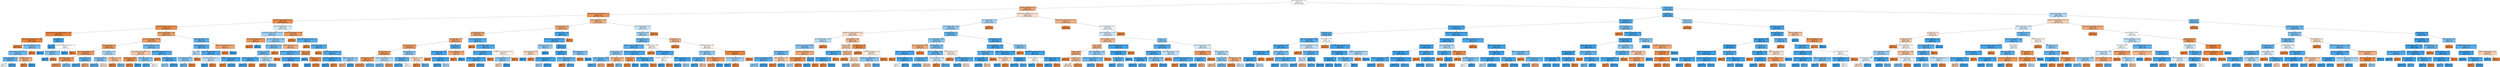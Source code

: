 digraph Tree {
node [shape=box, style="filled", color="black"] ;
0 [label="due_vs_submission_date <= 1.0\ngini = 0.5\nsamples = 96638\nvalue = [48319, 48319]", fillcolor="#e5813900"] ;
1 [label="homepage_clicks_by_days <= 19.0\ngini = 0.34\nsamples = 52652\nvalue = [41239, 11413]", fillcolor="#e58139b8"] ;
0 -> 1 [labeldistance=2.5, labelangle=45, headlabel="True"] ;
2 [label="highest_education_A Level or Equivalent <= 1.0\ngini = 0.222\nsamples = 37033\nvalue = [32311, 4722]", fillcolor="#e58139da"] ;
1 -> 2 ;
3 [label="highest_education_HE Qualification <= 1.0\ngini = 0.154\nsamples = 29032\nvalue = [26586, 2446]", fillcolor="#e58139e8"] ;
2 -> 3 ;
4 [label="highest_education_Lower Than A Level <= 1.0\ngini = 0.12\nsamples = 27853\nvalue = [26063, 1790]", fillcolor="#e58139ed"] ;
3 -> 4 ;
5 [label="highest_education_Post Graduate Qualification <= 0.997\ngini = 0.007\nsamples = 18663\nvalue = [18602, 61]", fillcolor="#e58139fe"] ;
4 -> 5 ;
6 [label="highest_education_No Formal quals <= 0.999\ngini = 0.003\nsamples = 18630\nvalue = [18600, 30]", fillcolor="#e58139ff"] ;
5 -> 6 ;
7 [label="gini = 0.0\nsamples = 18590\nvalue = [18590, 0]", fillcolor="#e58139ff"] ;
6 -> 7 ;
8 [label="folder_clicks_by_days_change <= 0.5\ngini = 0.375\nsamples = 40\nvalue = [10, 30]", fillcolor="#399de5aa"] ;
6 -> 8 ;
9 [label="subpage_clicks_by_days_change <= 10.0\ngini = 0.332\nsamples = 38\nvalue = [8, 30]", fillcolor="#399de5bb"] ;
8 -> 9 ;
10 [label="subpage_clicks_by_days <= 4.5\ngini = 0.251\nsamples = 34\nvalue = [5, 29]", fillcolor="#399de5d3"] ;
9 -> 10 ;
11 [label="gini = 0.5\nsamples = 6\nvalue = [3, 3]", fillcolor="#e5813900"] ;
10 -> 11 ;
12 [label="gini = 0.133\nsamples = 28\nvalue = [2, 26]", fillcolor="#399de5eb"] ;
10 -> 12 ;
13 [label="region_North Region <= 0.5\ngini = 0.375\nsamples = 4\nvalue = [3, 1]", fillcolor="#e58139aa"] ;
9 -> 13 ;
14 [label="gini = 0.0\nsamples = 3\nvalue = [3, 0]", fillcolor="#e58139ff"] ;
13 -> 14 ;
15 [label="gini = 0.0\nsamples = 1\nvalue = [0, 1]", fillcolor="#399de5ff"] ;
13 -> 15 ;
16 [label="gini = 0.0\nsamples = 2\nvalue = [2, 0]", fillcolor="#e58139ff"] ;
8 -> 16 ;
17 [label="region_Ireland <= 0.5\ngini = 0.114\nsamples = 33\nvalue = [2, 31]", fillcolor="#399de5ef"] ;
5 -> 17 ;
18 [label="date <= 168.5\ngini = 0.062\nsamples = 31\nvalue = [1, 30]", fillcolor="#399de5f6"] ;
17 -> 18 ;
19 [label="gini = 0.0\nsamples = 27\nvalue = [0, 27]", fillcolor="#399de5ff"] ;
18 -> 19 ;
20 [label="resource_clicks_by_days <= 1.0\ngini = 0.375\nsamples = 4\nvalue = [1, 3]", fillcolor="#399de5aa"] ;
18 -> 20 ;
21 [label="gini = 0.0\nsamples = 3\nvalue = [0, 3]", fillcolor="#399de5ff"] ;
20 -> 21 ;
22 [label="gini = 0.0\nsamples = 1\nvalue = [1, 0]", fillcolor="#e58139ff"] ;
20 -> 22 ;
23 [label="dualpane_clicks_by_days_change <= -1.0\ngini = 0.5\nsamples = 2\nvalue = [1, 1]", fillcolor="#e5813900"] ;
17 -> 23 ;
24 [label="gini = 0.0\nsamples = 1\nvalue = [0, 1]", fillcolor="#399de5ff"] ;
23 -> 24 ;
25 [label="gini = 0.0\nsamples = 1\nvalue = [1, 0]", fillcolor="#e58139ff"] ;
23 -> 25 ;
26 [label="region_East Anglian Region <= 0.998\ngini = 0.305\nsamples = 9190\nvalue = [7461, 1729]", fillcolor="#e58139c4"] ;
4 -> 26 ;
27 [label="region_North Western Region <= 0.999\ngini = 0.284\nsamples = 8964\nvalue = [7427, 1537]", fillcolor="#e58139ca"] ;
26 -> 27 ;
28 [label="region_South Region <= 1.0\ngini = 0.263\nsamples = 8748\nvalue = [7384, 1364]", fillcolor="#e58139d0"] ;
27 -> 28 ;
29 [label="region_East Midlands Region <= 1.0\ngini = 0.239\nsamples = 8453\nvalue = [7278, 1175]", fillcolor="#e58139d6"] ;
28 -> 29 ;
30 [label="region_Yorkshire Region <= 1.0\ngini = 0.221\nsamples = 8310\nvalue = [7257, 1053]", fillcolor="#e58139da"] ;
29 -> 30 ;
31 [label="gini = 0.201\nsamples = 8137\nvalue = [7216, 921]", fillcolor="#e58139de"] ;
30 -> 31 ;
32 [label="gini = 0.362\nsamples = 173\nvalue = [41, 132]", fillcolor="#399de5b0"] ;
30 -> 32 ;
33 [label="studied_credits <= 135.0\ngini = 0.251\nsamples = 143\nvalue = [21, 122]", fillcolor="#399de5d3"] ;
29 -> 33 ;
34 [label="gini = 0.143\nsamples = 129\nvalue = [10, 119]", fillcolor="#399de5ea"] ;
33 -> 34 ;
35 [label="gini = 0.337\nsamples = 14\nvalue = [11, 3]", fillcolor="#e58139b9"] ;
33 -> 35 ;
36 [label="imd_band_70-80% <= 0.004\ngini = 0.46\nsamples = 295\nvalue = [106, 189]", fillcolor="#399de570"] ;
28 -> 36 ;
37 [label="imd_band_80-90% <= 0.04\ngini = 0.389\nsamples = 227\nvalue = [60, 167]", fillcolor="#399de5a3"] ;
36 -> 37 ;
38 [label="gini = 0.225\nsamples = 155\nvalue = [20, 135]", fillcolor="#399de5d9"] ;
37 -> 38 ;
39 [label="gini = 0.494\nsamples = 72\nvalue = [40, 32]", fillcolor="#e5813933"] ;
37 -> 39 ;
40 [label="imd_band_70-80% <= 0.985\ngini = 0.438\nsamples = 68\nvalue = [46, 22]", fillcolor="#e5813985"] ;
36 -> 40 ;
41 [label="gini = 0.0\nsamples = 40\nvalue = [40, 0]", fillcolor="#e58139ff"] ;
40 -> 41 ;
42 [label="gini = 0.337\nsamples = 28\nvalue = [6, 22]", fillcolor="#399de5b9"] ;
40 -> 42 ;
43 [label="homepage_clicks_by_days <= 2.606\ngini = 0.319\nsamples = 216\nvalue = [43, 173]", fillcolor="#399de5c0"] ;
27 -> 43 ;
44 [label="resource_clicks_by_days_change <= -2.223\ngini = 0.458\nsamples = 45\nvalue = [29, 16]", fillcolor="#e5813972"] ;
43 -> 44 ;
45 [label="imd_band_10-20% <= 0.869\ngini = 0.142\nsamples = 26\nvalue = [24, 2]", fillcolor="#e58139ea"] ;
44 -> 45 ;
46 [label="gini = 0.0\nsamples = 24\nvalue = [24, 0]", fillcolor="#e58139ff"] ;
45 -> 46 ;
47 [label="gini = 0.0\nsamples = 2\nvalue = [0, 2]", fillcolor="#399de5ff"] ;
45 -> 47 ;
48 [label="subpage_clicks_by_days <= 0.5\ngini = 0.388\nsamples = 19\nvalue = [5, 14]", fillcolor="#399de5a4"] ;
44 -> 48 ;
49 [label="gini = 0.165\nsamples = 11\nvalue = [1, 10]", fillcolor="#399de5e6"] ;
48 -> 49 ;
50 [label="gini = 0.5\nsamples = 8\nvalue = [4, 4]", fillcolor="#e5813900"] ;
48 -> 50 ;
51 [label="homepage_clicks_by_days_change <= -53.5\ngini = 0.15\nsamples = 171\nvalue = [14, 157]", fillcolor="#399de5e8"] ;
43 -> 51 ;
52 [label="gini = 0.0\nsamples = 2\nvalue = [2, 0]", fillcolor="#e58139ff"] ;
51 -> 52 ;
53 [label="subpage_clicks_by_days <= 2.5\ngini = 0.132\nsamples = 169\nvalue = [12, 157]", fillcolor="#399de5ec"] ;
51 -> 53 ;
54 [label="gini = 0.444\nsamples = 18\nvalue = [6, 12]", fillcolor="#399de57f"] ;
53 -> 54 ;
55 [label="gini = 0.076\nsamples = 151\nvalue = [6, 145]", fillcolor="#399de5f4"] ;
53 -> 55 ;
56 [label="subpage_clicks_by_days <= 27.0\ngini = 0.256\nsamples = 226\nvalue = [34, 192]", fillcolor="#399de5d2"] ;
26 -> 56 ;
57 [label="homepage_clicks_by_days <= 2.5\ngini = 0.212\nsamples = 216\nvalue = [26, 190]", fillcolor="#399de5dc"] ;
56 -> 57 ;
58 [label="date <= 153.5\ngini = 0.483\nsamples = 27\nvalue = [11, 16]", fillcolor="#399de550"] ;
57 -> 58 ;
59 [label="forumng_clicks_by_days <= 2.5\ngini = 0.397\nsamples = 22\nvalue = [6, 16]", fillcolor="#399de59f"] ;
58 -> 59 ;
60 [label="gini = 0.32\nsamples = 20\nvalue = [4, 16]", fillcolor="#399de5bf"] ;
59 -> 60 ;
61 [label="gini = 0.0\nsamples = 2\nvalue = [2, 0]", fillcolor="#e58139ff"] ;
59 -> 61 ;
62 [label="gini = 0.0\nsamples = 5\nvalue = [5, 0]", fillcolor="#e58139ff"] ;
58 -> 62 ;
63 [label="forumng_clicks_by_days_change <= -35.0\ngini = 0.146\nsamples = 189\nvalue = [15, 174]", fillcolor="#399de5e9"] ;
57 -> 63 ;
64 [label="subpage_clicks_by_days_change <= 2.0\ngini = 0.48\nsamples = 15\nvalue = [6, 9]", fillcolor="#399de555"] ;
63 -> 64 ;
65 [label="gini = 0.0\nsamples = 9\nvalue = [0, 9]", fillcolor="#399de5ff"] ;
64 -> 65 ;
66 [label="gini = 0.0\nsamples = 6\nvalue = [6, 0]", fillcolor="#e58139ff"] ;
64 -> 66 ;
67 [label="resource_clicks_by_days_change <= -30.5\ngini = 0.098\nsamples = 174\nvalue = [9, 165]", fillcolor="#399de5f1"] ;
63 -> 67 ;
68 [label="gini = 0.0\nsamples = 1\nvalue = [1, 0]", fillcolor="#e58139ff"] ;
67 -> 68 ;
69 [label="gini = 0.088\nsamples = 173\nvalue = [8, 165]", fillcolor="#399de5f3"] ;
67 -> 69 ;
70 [label="homepage_clicks_by_days_change <= 1.5\ngini = 0.32\nsamples = 10\nvalue = [8, 2]", fillcolor="#e58139bf"] ;
56 -> 70 ;
71 [label="gini = 0.0\nsamples = 8\nvalue = [8, 0]", fillcolor="#e58139ff"] ;
70 -> 71 ;
72 [label="gini = 0.0\nsamples = 2\nvalue = [0, 2]", fillcolor="#399de5ff"] ;
70 -> 72 ;
73 [label="region_North Western Region <= 0.001\ngini = 0.494\nsamples = 1179\nvalue = [523, 656]", fillcolor="#399de534"] ;
3 -> 73 ;
74 [label="oucontent_clicks_by_days_change <= -223.505\ngini = 0.447\nsamples = 931\nvalue = [314, 617]", fillcolor="#399de57d"] ;
73 -> 74 ;
75 [label="resource_clicks_by_days_change <= -4.5\ngini = 0.219\nsamples = 72\nvalue = [63, 9]", fillcolor="#e58139db"] ;
74 -> 75 ;
76 [label="gini = 0.0\nsamples = 63\nvalue = [63, 0]", fillcolor="#e58139ff"] ;
75 -> 76 ;
77 [label="gini = 0.0\nsamples = 9\nvalue = [0, 9]", fillcolor="#399de5ff"] ;
75 -> 77 ;
78 [label="region_West Midlands Region <= 0.008\ngini = 0.414\nsamples = 859\nvalue = [251, 608]", fillcolor="#399de596"] ;
74 -> 78 ;
79 [label="due_vs_submission_date <= 0.072\ngini = 0.349\nsamples = 746\nvalue = [168, 578]", fillcolor="#399de5b5"] ;
78 -> 79 ;
80 [label="age_band_35-55 <= 0.001\ngini = 0.315\nsamples = 719\nvalue = [141, 578]", fillcolor="#399de5c1"] ;
79 -> 80 ;
81 [label="homepage_clicks_by_days <= 18.006\ngini = 0.134\nsamples = 417\nvalue = [30, 387]", fillcolor="#399de5eb"] ;
80 -> 81 ;
82 [label="gini = 0.118\nsamples = 413\nvalue = [26, 387]", fillcolor="#399de5ee"] ;
81 -> 82 ;
83 [label="gini = 0.0\nsamples = 4\nvalue = [4, 0]", fillcolor="#e58139ff"] ;
81 -> 83 ;
84 [label="age_band_35-55 <= 0.996\ngini = 0.465\nsamples = 302\nvalue = [111, 191]", fillcolor="#399de56b"] ;
80 -> 84 ;
85 [label="gini = 0.0\nsamples = 72\nvalue = [72, 0]", fillcolor="#e58139ff"] ;
84 -> 85 ;
86 [label="gini = 0.282\nsamples = 230\nvalue = [39, 191]", fillcolor="#399de5cb"] ;
84 -> 86 ;
87 [label="gini = 0.0\nsamples = 27\nvalue = [27, 0]", fillcolor="#e58139ff"] ;
79 -> 87 ;
88 [label="forumng_clicks_by_days <= 0.11\ngini = 0.39\nsamples = 113\nvalue = [83, 30]", fillcolor="#e58139a3"] ;
78 -> 88 ;
89 [label="homepage_clicks_by_days_change <= -20.5\ngini = 0.211\nsamples = 25\nvalue = [3, 22]", fillcolor="#399de5dc"] ;
88 -> 89 ;
90 [label="gini = 0.0\nsamples = 2\nvalue = [2, 0]", fillcolor="#e58139ff"] ;
89 -> 90 ;
91 [label="resource_clicks_by_days_change <= 8.0\ngini = 0.083\nsamples = 23\nvalue = [1, 22]", fillcolor="#399de5f3"] ;
89 -> 91 ;
92 [label="gini = 0.0\nsamples = 22\nvalue = [0, 22]", fillcolor="#399de5ff"] ;
91 -> 92 ;
93 [label="gini = 0.0\nsamples = 1\nvalue = [1, 0]", fillcolor="#e58139ff"] ;
91 -> 93 ;
94 [label="weight <= 13.382\ngini = 0.165\nsamples = 88\nvalue = [80, 8]", fillcolor="#e58139e6"] ;
88 -> 94 ;
95 [label="gini = 0.0\nsamples = 4\nvalue = [0, 4]", fillcolor="#399de5ff"] ;
94 -> 95 ;
96 [label="age_band_0-35 <= 0.008\ngini = 0.091\nsamples = 84\nvalue = [80, 4]", fillcolor="#e58139f2"] ;
94 -> 96 ;
97 [label="gini = 0.0\nsamples = 2\nvalue = [0, 2]", fillcolor="#399de5ff"] ;
96 -> 97 ;
98 [label="gini = 0.048\nsamples = 82\nvalue = [80, 2]", fillcolor="#e58139f9"] ;
96 -> 98 ;
99 [label="region_North Western Region <= 0.999\ngini = 0.265\nsamples = 248\nvalue = [209, 39]", fillcolor="#e58139cf"] ;
73 -> 99 ;
100 [label="gini = 0.0\nsamples = 203\nvalue = [203, 0]", fillcolor="#e58139ff"] ;
99 -> 100 ;
101 [label="ouelluminate_clicks_by_days_change <= -1.0\ngini = 0.231\nsamples = 45\nvalue = [6, 39]", fillcolor="#399de5d8"] ;
99 -> 101 ;
102 [label="gini = 0.0\nsamples = 1\nvalue = [1, 0]", fillcolor="#e58139ff"] ;
101 -> 102 ;
103 [label="due_vs_submission_date <= -18.5\ngini = 0.201\nsamples = 44\nvalue = [5, 39]", fillcolor="#399de5de"] ;
101 -> 103 ;
104 [label="gini = 0.0\nsamples = 1\nvalue = [1, 0]", fillcolor="#e58139ff"] ;
103 -> 104 ;
105 [label="subpage_clicks_by_days_change <= 3.0\ngini = 0.169\nsamples = 43\nvalue = [4, 39]", fillcolor="#399de5e5"] ;
103 -> 105 ;
106 [label="homepage_clicks_by_days_change <= 8.0\ngini = 0.059\nsamples = 33\nvalue = [1, 32]", fillcolor="#399de5f7"] ;
105 -> 106 ;
107 [label="gini = 0.0\nsamples = 32\nvalue = [0, 32]", fillcolor="#399de5ff"] ;
106 -> 107 ;
108 [label="gini = 0.0\nsamples = 1\nvalue = [1, 0]", fillcolor="#e58139ff"] ;
106 -> 108 ;
109 [label="subpage_clicks_by_days <= 15.5\ngini = 0.42\nsamples = 10\nvalue = [3, 7]", fillcolor="#399de592"] ;
105 -> 109 ;
110 [label="gini = 0.375\nsamples = 4\nvalue = [3, 1]", fillcolor="#e58139aa"] ;
109 -> 110 ;
111 [label="gini = 0.0\nsamples = 6\nvalue = [0, 6]", fillcolor="#399de5ff"] ;
109 -> 111 ;
112 [label="subpage_clicks_by_days <= 15.996\ngini = 0.407\nsamples = 8001\nvalue = [5725, 2276]", fillcolor="#e581399a"] ;
2 -> 112 ;
113 [label="imd_band_40-50% <= 0.999\ngini = 0.355\nsamples = 6764\nvalue = [5202, 1562]", fillcolor="#e58139b2"] ;
112 -> 113 ;
114 [label="imd_band_80-90% <= 0.999\ngini = 0.336\nsamples = 6603\nvalue = [5190, 1413]", fillcolor="#e58139ba"] ;
113 -> 114 ;
115 [label="imd_band_90-100% <= 1.0\ngini = 0.314\nsamples = 6417\nvalue = [5166, 1251]", fillcolor="#e58139c1"] ;
114 -> 115 ;
116 [label="imd_band_50-60% <= 0.999\ngini = 0.293\nsamples = 6269\nvalue = [5151, 1118]", fillcolor="#e58139c8"] ;
115 -> 116 ;
117 [label="imd_band_30-40% <= 1.0\ngini = 0.264\nsamples = 6026\nvalue = [5083, 943]", fillcolor="#e58139d0"] ;
116 -> 117 ;
118 [label="imd_band_60-70% <= 0.999\ngini = 0.227\nsamples = 5707\nvalue = [4963, 744]", fillcolor="#e58139d9"] ;
117 -> 118 ;
119 [label="gini = 0.196\nsamples = 5539\nvalue = [4929, 610]", fillcolor="#e58139df"] ;
118 -> 119 ;
120 [label="gini = 0.323\nsamples = 168\nvalue = [34, 134]", fillcolor="#399de5be"] ;
118 -> 120 ;
121 [label="region_West Midlands Region <= 0.013\ngini = 0.469\nsamples = 319\nvalue = [120, 199]", fillcolor="#399de565"] ;
117 -> 121 ;
122 [label="gini = 0.337\nsamples = 238\nvalue = [51, 187]", fillcolor="#399de5b9"] ;
121 -> 122 ;
123 [label="gini = 0.252\nsamples = 81\nvalue = [69, 12]", fillcolor="#e58139d3"] ;
121 -> 123 ;
124 [label="age_band_35-55 <= 0.014\ngini = 0.403\nsamples = 243\nvalue = [68, 175]", fillcolor="#399de59c"] ;
116 -> 124 ;
125 [label="region_South Region <= 0.015\ngini = 0.251\nsamples = 170\nvalue = [25, 145]", fillcolor="#399de5d3"] ;
124 -> 125 ;
126 [label="gini = 0.143\nsamples = 142\nvalue = [11, 131]", fillcolor="#399de5ea"] ;
125 -> 126 ;
127 [label="gini = 0.5\nsamples = 28\nvalue = [14, 14]", fillcolor="#e5813900"] ;
125 -> 127 ;
128 [label="age_band_35-55 <= 0.998\ngini = 0.484\nsamples = 73\nvalue = [43, 30]", fillcolor="#e581394d"] ;
124 -> 128 ;
129 [label="gini = 0.0\nsamples = 37\nvalue = [37, 0]", fillcolor="#e58139ff"] ;
128 -> 129 ;
130 [label="gini = 0.278\nsamples = 36\nvalue = [6, 30]", fillcolor="#399de5cc"] ;
128 -> 130 ;
131 [label="region_Wales <= 0.01\ngini = 0.182\nsamples = 148\nvalue = [15, 133]", fillcolor="#399de5e2"] ;
115 -> 131 ;
132 [label="due_vs_submission_date <= -54.0\ngini = 0.108\nsamples = 139\nvalue = [8, 131]", fillcolor="#399de5ef"] ;
131 -> 132 ;
133 [label="gini = 0.0\nsamples = 2\nvalue = [2, 0]", fillcolor="#e58139ff"] ;
132 -> 133 ;
134 [label="quiz_clicks_by_days_change <= 27.0\ngini = 0.084\nsamples = 137\nvalue = [6, 131]", fillcolor="#399de5f3"] ;
132 -> 134 ;
135 [label="gini = 0.045\nsamples = 129\nvalue = [3, 126]", fillcolor="#399de5f9"] ;
134 -> 135 ;
136 [label="gini = 0.469\nsamples = 8\nvalue = [3, 5]", fillcolor="#399de566"] ;
134 -> 136 ;
137 [label="homepage_clicks_by_days <= 6.98\ngini = 0.346\nsamples = 9\nvalue = [7, 2]", fillcolor="#e58139b6"] ;
131 -> 137 ;
138 [label="gini = 0.0\nsamples = 7\nvalue = [7, 0]", fillcolor="#e58139ff"] ;
137 -> 138 ;
139 [label="gini = 0.0\nsamples = 2\nvalue = [0, 2]", fillcolor="#399de5ff"] ;
137 -> 139 ;
140 [label="page_clicks_by_days_change <= -3.081\ngini = 0.225\nsamples = 186\nvalue = [24, 162]", fillcolor="#399de5d9"] ;
114 -> 140 ;
141 [label="gini = 0.0\nsamples = 5\nvalue = [5, 0]", fillcolor="#e58139ff"] ;
140 -> 141 ;
142 [label="region_West Midlands Region <= 0.041\ngini = 0.188\nsamples = 181\nvalue = [19, 162]", fillcolor="#399de5e1"] ;
140 -> 142 ;
143 [label="resource_clicks_by_days_change <= 12.5\ngini = 0.115\nsamples = 164\nvalue = [10, 154]", fillcolor="#399de5ee"] ;
142 -> 143 ;
144 [label="forumng_clicks_by_days_change <= -170.5\ngini = 0.104\nsamples = 163\nvalue = [9, 154]", fillcolor="#399de5f0"] ;
143 -> 144 ;
145 [label="gini = 0.0\nsamples = 1\nvalue = [1, 0]", fillcolor="#e58139ff"] ;
144 -> 145 ;
146 [label="gini = 0.094\nsamples = 162\nvalue = [8, 154]", fillcolor="#399de5f2"] ;
144 -> 146 ;
147 [label="gini = 0.0\nsamples = 1\nvalue = [1, 0]", fillcolor="#e58139ff"] ;
143 -> 147 ;
148 [label="homepage_clicks_by_days_change <= 6.045\ngini = 0.498\nsamples = 17\nvalue = [9, 8]", fillcolor="#e581391c"] ;
142 -> 148 ;
149 [label="due_vs_submission_date <= -3.0\ngini = 0.397\nsamples = 11\nvalue = [3, 8]", fillcolor="#399de59f"] ;
148 -> 149 ;
150 [label="gini = 0.48\nsamples = 5\nvalue = [3, 2]", fillcolor="#e5813955"] ;
149 -> 150 ;
151 [label="gini = 0.0\nsamples = 6\nvalue = [0, 6]", fillcolor="#399de5ff"] ;
149 -> 151 ;
152 [label="gini = 0.0\nsamples = 6\nvalue = [6, 0]", fillcolor="#e58139ff"] ;
148 -> 152 ;
153 [label="quiz_clicks_by_days <= 173.0\ngini = 0.138\nsamples = 161\nvalue = [12, 149]", fillcolor="#399de5ea"] ;
113 -> 153 ;
154 [label="oucollaborate_clicks_by_days_change <= -0.5\ngini = 0.128\nsamples = 160\nvalue = [11, 149]", fillcolor="#399de5ec"] ;
153 -> 154 ;
155 [label="subpage_clicks_by_days <= 9.0\ngini = 0.42\nsamples = 10\nvalue = [3, 7]", fillcolor="#399de592"] ;
154 -> 155 ;
156 [label="subpage_clicks_by_days <= 3.0\ngini = 0.48\nsamples = 5\nvalue = [3, 2]", fillcolor="#e5813955"] ;
155 -> 156 ;
157 [label="gini = 0.0\nsamples = 2\nvalue = [0, 2]", fillcolor="#399de5ff"] ;
156 -> 157 ;
158 [label="gini = 0.0\nsamples = 3\nvalue = [3, 0]", fillcolor="#e58139ff"] ;
156 -> 158 ;
159 [label="gini = 0.0\nsamples = 5\nvalue = [0, 5]", fillcolor="#399de5ff"] ;
155 -> 159 ;
160 [label="region_Wales <= 0.5\ngini = 0.101\nsamples = 150\nvalue = [8, 142]", fillcolor="#399de5f1"] ;
154 -> 160 ;
161 [label="region_Scotland <= 0.5\ngini = 0.07\nsamples = 138\nvalue = [5, 133]", fillcolor="#399de5f5"] ;
160 -> 161 ;
162 [label="oucontent_clicks_by_days_change <= -147.5\ngini = 0.033\nsamples = 119\nvalue = [2, 117]", fillcolor="#399de5fb"] ;
161 -> 162 ;
163 [label="gini = 0.444\nsamples = 3\nvalue = [1, 2]", fillcolor="#399de57f"] ;
162 -> 163 ;
164 [label="gini = 0.017\nsamples = 116\nvalue = [1, 115]", fillcolor="#399de5fd"] ;
162 -> 164 ;
165 [label="resource_clicks_by_days_change <= -7.5\ngini = 0.266\nsamples = 19\nvalue = [3, 16]", fillcolor="#399de5cf"] ;
161 -> 165 ;
166 [label="gini = 0.0\nsamples = 1\nvalue = [1, 0]", fillcolor="#e58139ff"] ;
165 -> 166 ;
167 [label="gini = 0.198\nsamples = 18\nvalue = [2, 16]", fillcolor="#399de5df"] ;
165 -> 167 ;
168 [label="subpage_clicks_by_days <= 0.5\ngini = 0.375\nsamples = 12\nvalue = [3, 9]", fillcolor="#399de5aa"] ;
160 -> 168 ;
169 [label="gini = 0.0\nsamples = 3\nvalue = [3, 0]", fillcolor="#e58139ff"] ;
168 -> 169 ;
170 [label="gini = 0.0\nsamples = 9\nvalue = [0, 9]", fillcolor="#399de5ff"] ;
168 -> 170 ;
171 [label="gini = 0.0\nsamples = 1\nvalue = [1, 0]", fillcolor="#e58139ff"] ;
153 -> 171 ;
172 [label="due_vs_submission_date <= 0.001\ngini = 0.488\nsamples = 1237\nvalue = [523, 714]", fillcolor="#399de544"] ;
112 -> 172 ;
173 [label="age_band_35-55 <= 0.004\ngini = 0.453\nsamples = 1092\nvalue = [378, 714]", fillcolor="#399de578"] ;
172 -> 173 ;
174 [label="imd_band_10-20% <= 0.021\ngini = 0.303\nsamples = 757\nvalue = [141, 616]", fillcolor="#399de5c5"] ;
173 -> 174 ;
175 [label="oucontent_clicks_by_days_change <= -4.062\ngini = 0.217\nsamples = 637\nvalue = [79, 558]", fillcolor="#399de5db"] ;
174 -> 175 ;
176 [label="imd_band_30-40% <= 0.09\ngini = 0.408\nsamples = 168\nvalue = [48, 120]", fillcolor="#399de599"] ;
175 -> 176 ;
177 [label="resource_clicks_by_days <= 10.891\ngini = 0.3\nsamples = 136\nvalue = [25, 111]", fillcolor="#399de5c6"] ;
176 -> 177 ;
178 [label="gini = 0.17\nsamples = 117\nvalue = [11, 106]", fillcolor="#399de5e5"] ;
177 -> 178 ;
179 [label="gini = 0.388\nsamples = 19\nvalue = [14, 5]", fillcolor="#e58139a4"] ;
177 -> 179 ;
180 [label="imd_band_30-40% <= 0.999\ngini = 0.404\nsamples = 32\nvalue = [23, 9]", fillcolor="#e581399b"] ;
176 -> 180 ;
181 [label="gini = 0.0\nsamples = 20\nvalue = [20, 0]", fillcolor="#e58139ff"] ;
180 -> 181 ;
182 [label="gini = 0.375\nsamples = 12\nvalue = [3, 9]", fillcolor="#399de5aa"] ;
180 -> 182 ;
183 [label="ouelluminate_clicks_by_days_change <= -2.06\ngini = 0.123\nsamples = 469\nvalue = [31, 438]", fillcolor="#399de5ed"] ;
175 -> 183 ;
184 [label="region_Wales <= 0.5\ngini = 0.245\nsamples = 7\nvalue = [6, 1]", fillcolor="#e58139d4"] ;
183 -> 184 ;
185 [label="gini = 0.0\nsamples = 6\nvalue = [6, 0]", fillcolor="#e58139ff"] ;
184 -> 185 ;
186 [label="gini = 0.0\nsamples = 1\nvalue = [0, 1]", fillcolor="#399de5ff"] ;
184 -> 186 ;
187 [label="homepage_clicks_by_days <= 18.016\ngini = 0.102\nsamples = 462\nvalue = [25, 437]", fillcolor="#399de5f0"] ;
183 -> 187 ;
188 [label="gini = 0.091\nsamples = 459\nvalue = [22, 437]", fillcolor="#399de5f2"] ;
187 -> 188 ;
189 [label="gini = 0.0\nsamples = 3\nvalue = [3, 0]", fillcolor="#e58139ff"] ;
187 -> 189 ;
190 [label="imd_band_10-20% <= 0.982\ngini = 0.499\nsamples = 120\nvalue = [62, 58]", fillcolor="#e5813910"] ;
174 -> 190 ;
191 [label="gini = 0.0\nsamples = 59\nvalue = [59, 0]", fillcolor="#e58139ff"] ;
190 -> 191 ;
192 [label="ouwiki_clicks_by_days_change <= -2.5\ngini = 0.094\nsamples = 61\nvalue = [3, 58]", fillcolor="#399de5f2"] ;
190 -> 192 ;
193 [label="ouwiki_clicks_by_days_change <= -10.5\ngini = 0.5\nsamples = 4\nvalue = [2, 2]", fillcolor="#e5813900"] ;
192 -> 193 ;
194 [label="gini = 0.0\nsamples = 2\nvalue = [0, 2]", fillcolor="#399de5ff"] ;
193 -> 194 ;
195 [label="gini = 0.0\nsamples = 2\nvalue = [2, 0]", fillcolor="#e58139ff"] ;
193 -> 195 ;
196 [label="oucontent_clicks_by_days <= 135.5\ngini = 0.034\nsamples = 57\nvalue = [1, 56]", fillcolor="#399de5fa"] ;
192 -> 196 ;
197 [label="gini = 0.0\nsamples = 54\nvalue = [0, 54]", fillcolor="#399de5ff"] ;
196 -> 197 ;
198 [label="gini = 0.444\nsamples = 3\nvalue = [1, 2]", fillcolor="#399de57f"] ;
196 -> 198 ;
199 [label="age_band_35-55 <= 1.0\ngini = 0.414\nsamples = 335\nvalue = [237, 98]", fillcolor="#e5813996"] ;
173 -> 199 ;
200 [label="gini = 0.0\nsamples = 129\nvalue = [129, 0]", fillcolor="#e58139ff"] ;
199 -> 200 ;
201 [label="imd_band_20-30% <= 0.009\ngini = 0.499\nsamples = 206\nvalue = [108, 98]", fillcolor="#e5813918"] ;
199 -> 201 ;
202 [label="glossary_clicks_by_days <= 1.774\ngini = 0.415\nsamples = 136\nvalue = [40, 96]", fillcolor="#399de595"] ;
201 -> 202 ;
203 [label="imd_band_30-40% <= 0.043\ngini = 0.231\nsamples = 105\nvalue = [14, 91]", fillcolor="#399de5d8"] ;
202 -> 203 ;
204 [label="gini = 0.104\nsamples = 91\nvalue = [5, 86]", fillcolor="#399de5f0"] ;
203 -> 204 ;
205 [label="gini = 0.459\nsamples = 14\nvalue = [9, 5]", fillcolor="#e5813971"] ;
203 -> 205 ;
206 [label="glossary_clicks_by_days_change <= 3.0\ngini = 0.271\nsamples = 31\nvalue = [26, 5]", fillcolor="#e58139ce"] ;
202 -> 206 ;
207 [label="gini = 0.185\nsamples = 29\nvalue = [26, 3]", fillcolor="#e58139e2"] ;
206 -> 207 ;
208 [label="gini = 0.0\nsamples = 2\nvalue = [0, 2]", fillcolor="#399de5ff"] ;
206 -> 208 ;
209 [label="subpage_clicks_by_days_change <= 11.507\ngini = 0.056\nsamples = 70\nvalue = [68, 2]", fillcolor="#e58139f8"] ;
201 -> 209 ;
210 [label="dualpane_clicks_by_days_change <= 1.0\ngini = 0.444\nsamples = 3\nvalue = [1, 2]", fillcolor="#399de57f"] ;
209 -> 210 ;
211 [label="gini = 0.0\nsamples = 2\nvalue = [0, 2]", fillcolor="#399de5ff"] ;
210 -> 211 ;
212 [label="gini = 0.0\nsamples = 1\nvalue = [1, 0]", fillcolor="#e58139ff"] ;
210 -> 212 ;
213 [label="gini = 0.0\nsamples = 67\nvalue = [67, 0]", fillcolor="#e58139ff"] ;
209 -> 213 ;
214 [label="gini = 0.0\nsamples = 145\nvalue = [145, 0]", fillcolor="#e58139ff"] ;
172 -> 214 ;
215 [label="highest_education_Lower Than A Level <= 0.0\ngini = 0.49\nsamples = 15619\nvalue = [8928, 6691]", fillcolor="#e5813940"] ;
1 -> 215 ;
216 [label="due_vs_submission_date <= 0.0\ngini = 0.461\nsamples = 6536\nvalue = [2353, 4183]", fillcolor="#399de570"] ;
215 -> 216 ;
217 [label="due_vs_submission_date <= -1.002\ngini = 0.43\nsamples = 6092\nvalue = [1909, 4183]", fillcolor="#399de58b"] ;
216 -> 217 ;
218 [label="oucontent_clicks_by_days_change <= 0.021\ngini = 0.485\nsamples = 1986\nvalue = [1167, 819]", fillcolor="#e581394c"] ;
217 -> 218 ;
219 [label="due_vs_submission_date <= -1.989\ngini = 0.476\nsamples = 744\nvalue = [290, 454]", fillcolor="#399de55c"] ;
218 -> 219 ;
220 [label="ouwiki_clicks_by_days_change <= 0.003\ngini = 0.385\nsamples = 614\nvalue = [160, 454]", fillcolor="#399de5a5"] ;
219 -> 220 ;
221 [label="region_South Region <= 0.017\ngini = 0.312\nsamples = 542\nvalue = [105, 437]", fillcolor="#399de5c2"] ;
220 -> 221 ;
222 [label="subpage_clicks_by_days_change <= -6.5\ngini = 0.198\nsamples = 458\nvalue = [51, 407]", fillcolor="#399de5df"] ;
221 -> 222 ;
223 [label="gini = 0.423\nsamples = 155\nvalue = [47, 108]", fillcolor="#399de590"] ;
222 -> 223 ;
224 [label="gini = 0.026\nsamples = 303\nvalue = [4, 299]", fillcolor="#399de5fc"] ;
222 -> 224 ;
225 [label="region_South Region <= 0.998\ngini = 0.459\nsamples = 84\nvalue = [54, 30]", fillcolor="#e5813971"] ;
221 -> 225 ;
226 [label="gini = 0.0\nsamples = 51\nvalue = [51, 0]", fillcolor="#e58139ff"] ;
225 -> 226 ;
227 [label="gini = 0.165\nsamples = 33\nvalue = [3, 30]", fillcolor="#399de5e6"] ;
225 -> 227 ;
228 [label="ouwiki_clicks_by_days_change <= 1.915\ngini = 0.361\nsamples = 72\nvalue = [55, 17]", fillcolor="#e58139b0"] ;
220 -> 228 ;
229 [label="resource_clicks_by_days <= 3.049\ngini = 0.155\nsamples = 59\nvalue = [54, 5]", fillcolor="#e58139e7"] ;
228 -> 229 ;
230 [label="gini = 0.469\nsamples = 8\nvalue = [3, 5]", fillcolor="#399de566"] ;
229 -> 230 ;
231 [label="gini = 0.0\nsamples = 51\nvalue = [51, 0]", fillcolor="#e58139ff"] ;
229 -> 231 ;
232 [label="date <= 186.0\ngini = 0.142\nsamples = 13\nvalue = [1, 12]", fillcolor="#399de5ea"] ;
228 -> 232 ;
233 [label="gini = 0.0\nsamples = 12\nvalue = [0, 12]", fillcolor="#399de5ff"] ;
232 -> 233 ;
234 [label="gini = 0.0\nsamples = 1\nvalue = [1, 0]", fillcolor="#e58139ff"] ;
232 -> 234 ;
235 [label="gini = 0.0\nsamples = 130\nvalue = [130, 0]", fillcolor="#e58139ff"] ;
219 -> 235 ;
236 [label="imd_band_80-90% <= 0.004\ngini = 0.415\nsamples = 1242\nvalue = [877, 365]", fillcolor="#e5813995"] ;
218 -> 236 ;
237 [label="gender_M <= 0.004\ngini = 0.468\nsamples = 932\nvalue = [583, 349]", fillcolor="#e5813966"] ;
236 -> 237 ;
238 [label="resource_clicks_by_days <= 18.5\ngini = 0.135\nsamples = 96\nvalue = [7, 89]", fillcolor="#399de5eb"] ;
237 -> 238 ;
239 [label="due_vs_submission_date <= -31.5\ngini = 0.101\nsamples = 94\nvalue = [5, 89]", fillcolor="#399de5f1"] ;
238 -> 239 ;
240 [label="gini = 0.0\nsamples = 1\nvalue = [1, 0]", fillcolor="#e58139ff"] ;
239 -> 240 ;
241 [label="gini = 0.082\nsamples = 93\nvalue = [4, 89]", fillcolor="#399de5f4"] ;
239 -> 241 ;
242 [label="gini = 0.0\nsamples = 2\nvalue = [2, 0]", fillcolor="#e58139ff"] ;
238 -> 242 ;
243 [label="gender_M <= 0.998\ngini = 0.429\nsamples = 836\nvalue = [576, 260]", fillcolor="#e581398c"] ;
237 -> 243 ;
244 [label="gini = 0.0\nsamples = 195\nvalue = [195, 0]", fillcolor="#e58139ff"] ;
243 -> 244 ;
245 [label="date <= 47.199\ngini = 0.482\nsamples = 641\nvalue = [381, 260]", fillcolor="#e5813951"] ;
243 -> 245 ;
246 [label="gini = 0.296\nsamples = 105\nvalue = [19, 86]", fillcolor="#399de5c7"] ;
245 -> 246 ;
247 [label="gini = 0.438\nsamples = 536\nvalue = [362, 174]", fillcolor="#e5813984"] ;
245 -> 247 ;
248 [label="imd_band_80-90% <= 0.998\ngini = 0.098\nsamples = 310\nvalue = [294, 16]", fillcolor="#e58139f1"] ;
236 -> 248 ;
249 [label="gini = 0.0\nsamples = 275\nvalue = [275, 0]", fillcolor="#e58139ff"] ;
248 -> 249 ;
250 [label="region_South West Region <= 0.122\ngini = 0.496\nsamples = 35\nvalue = [19, 16]", fillcolor="#e5813928"] ;
248 -> 250 ;
251 [label="homepage_clicks_by_days_change <= -3.5\ngini = 0.397\nsamples = 22\nvalue = [6, 16]", fillcolor="#399de59f"] ;
250 -> 251 ;
252 [label="gini = 0.444\nsamples = 6\nvalue = [4, 2]", fillcolor="#e581397f"] ;
251 -> 252 ;
253 [label="gini = 0.219\nsamples = 16\nvalue = [2, 14]", fillcolor="#399de5db"] ;
251 -> 253 ;
254 [label="gini = 0.0\nsamples = 13\nvalue = [13, 0]", fillcolor="#e58139ff"] ;
250 -> 254 ;
255 [label="quiz_clicks_by_days <= 17.7\ngini = 0.296\nsamples = 4106\nvalue = [742, 3364]", fillcolor="#399de5c7"] ;
217 -> 255 ;
256 [label="due_vs_submission_date <= -0.001\ngini = 0.403\nsamples = 2159\nvalue = [604, 1555]", fillcolor="#399de59c"] ;
255 -> 256 ;
257 [label="due_vs_submission_date <= -0.991\ngini = 0.379\nsamples = 197\nvalue = [147, 50]", fillcolor="#e58139a8"] ;
256 -> 257 ;
258 [label="subpage_clicks_by_days_change <= -58.0\ngini = 0.107\nsamples = 53\nvalue = [3, 50]", fillcolor="#399de5f0"] ;
257 -> 258 ;
259 [label="gini = 0.0\nsamples = 1\nvalue = [1, 0]", fillcolor="#e58139ff"] ;
258 -> 259 ;
260 [label="homepage_clicks_by_days <= 19.5\ngini = 0.074\nsamples = 52\nvalue = [2, 50]", fillcolor="#399de5f5"] ;
258 -> 260 ;
261 [label="gini = 0.5\nsamples = 2\nvalue = [1, 1]", fillcolor="#e5813900"] ;
260 -> 261 ;
262 [label="gini = 0.039\nsamples = 50\nvalue = [1, 49]", fillcolor="#399de5fa"] ;
260 -> 262 ;
263 [label="gini = 0.0\nsamples = 144\nvalue = [144, 0]", fillcolor="#e58139ff"] ;
257 -> 263 ;
264 [label="imd_band_50-60% <= 0.006\ngini = 0.357\nsamples = 1962\nvalue = [457, 1505]", fillcolor="#399de5b2"] ;
256 -> 264 ;
265 [label="num_of_prev_attempts <= 0.005\ngini = 0.293\nsamples = 1666\nvalue = [297, 1369]", fillcolor="#399de5c8"] ;
264 -> 265 ;
266 [label="url_clicks_by_days <= 16.046\ngini = 0.221\nsamples = 1376\nvalue = [174, 1202]", fillcolor="#399de5da"] ;
265 -> 266 ;
267 [label="gini = 0.188\nsamples = 1320\nvalue = [139, 1181]", fillcolor="#399de5e1"] ;
266 -> 267 ;
268 [label="gini = 0.469\nsamples = 56\nvalue = [35, 21]", fillcolor="#e5813966"] ;
266 -> 268 ;
269 [label="num_of_prev_attempts <= 0.998\ngini = 0.488\nsamples = 290\nvalue = [123, 167]", fillcolor="#399de543"] ;
265 -> 269 ;
270 [label="gini = 0.0\nsamples = 92\nvalue = [92, 0]", fillcolor="#e58139ff"] ;
269 -> 270 ;
271 [label="gini = 0.264\nsamples = 198\nvalue = [31, 167]", fillcolor="#399de5d0"] ;
269 -> 271 ;
272 [label="imd_band_50-60% <= 0.997\ngini = 0.497\nsamples = 296\nvalue = [160, 136]", fillcolor="#e5813926"] ;
264 -> 272 ;
273 [label="gini = 0.0\nsamples = 147\nvalue = [147, 0]", fillcolor="#e58139ff"] ;
272 -> 273 ;
274 [label="region_North Western Region <= 0.025\ngini = 0.159\nsamples = 149\nvalue = [13, 136]", fillcolor="#399de5e7"] ;
272 -> 274 ;
275 [label="gini = 0.071\nsamples = 135\nvalue = [5, 130]", fillcolor="#399de5f5"] ;
274 -> 275 ;
276 [label="gini = 0.49\nsamples = 14\nvalue = [8, 6]", fillcolor="#e5813940"] ;
274 -> 276 ;
277 [label="imd_band_20-30% <= 0.008\ngini = 0.132\nsamples = 1947\nvalue = [138, 1809]", fillcolor="#399de5ec"] ;
255 -> 277 ;
278 [label="due_vs_submission_date <= -0.001\ngini = 0.094\nsamples = 1756\nvalue = [87, 1669]", fillcolor="#399de5f2"] ;
277 -> 278 ;
279 [label="due_vs_submission_date <= -0.994\ngini = 0.229\nsamples = 606\nvalue = [80, 526]", fillcolor="#399de5d8"] ;
278 -> 279 ;
280 [label="page_clicks_by_days <= 5.23\ngini = 0.033\nsamples = 535\nvalue = [9, 526]", fillcolor="#399de5fb"] ;
279 -> 280 ;
281 [label="gini = 0.008\nsamples = 524\nvalue = [2, 522]", fillcolor="#399de5fe"] ;
280 -> 281 ;
282 [label="gini = 0.463\nsamples = 11\nvalue = [7, 4]", fillcolor="#e581396d"] ;
280 -> 282 ;
283 [label="gini = 0.0\nsamples = 71\nvalue = [71, 0]", fillcolor="#e58139ff"] ;
279 -> 283 ;
284 [label="subpage_clicks_by_days_change <= -75.098\ngini = 0.012\nsamples = 1150\nvalue = [7, 1143]", fillcolor="#399de5fd"] ;
278 -> 284 ;
285 [label="region_South Region <= 0.437\ngini = 0.48\nsamples = 5\nvalue = [3, 2]", fillcolor="#e5813955"] ;
284 -> 285 ;
286 [label="gini = 0.0\nsamples = 2\nvalue = [0, 2]", fillcolor="#399de5ff"] ;
285 -> 286 ;
287 [label="gini = 0.0\nsamples = 3\nvalue = [3, 0]", fillcolor="#e58139ff"] ;
285 -> 287 ;
288 [label="studied_credits <= 230.0\ngini = 0.007\nsamples = 1145\nvalue = [4, 1141]", fillcolor="#399de5fe"] ;
284 -> 288 ;
289 [label="gini = 0.005\nsamples = 1136\nvalue = [3, 1133]", fillcolor="#399de5fe"] ;
288 -> 289 ;
290 [label="gini = 0.198\nsamples = 9\nvalue = [1, 8]", fillcolor="#399de5df"] ;
288 -> 290 ;
291 [label="imd_band_20-30% <= 1.0\ngini = 0.391\nsamples = 191\nvalue = [51, 140]", fillcolor="#399de5a2"] ;
277 -> 291 ;
292 [label="gini = 0.0\nsamples = 47\nvalue = [47, 0]", fillcolor="#e58139ff"] ;
291 -> 292 ;
293 [label="homepage_clicks_by_days_change <= -20.5\ngini = 0.054\nsamples = 144\nvalue = [4, 140]", fillcolor="#399de5f8"] ;
291 -> 293 ;
294 [label="oucontent_clicks_by_days <= 90.0\ngini = 0.5\nsamples = 6\nvalue = [3, 3]", fillcolor="#e5813900"] ;
293 -> 294 ;
295 [label="gini = 0.0\nsamples = 3\nvalue = [0, 3]", fillcolor="#399de5ff"] ;
294 -> 295 ;
296 [label="gini = 0.0\nsamples = 3\nvalue = [3, 0]", fillcolor="#e58139ff"] ;
294 -> 296 ;
297 [label="url_clicks_by_days_change <= 17.5\ngini = 0.014\nsamples = 138\nvalue = [1, 137]", fillcolor="#399de5fd"] ;
293 -> 297 ;
298 [label="gini = 0.0\nsamples = 137\nvalue = [0, 137]", fillcolor="#399de5ff"] ;
297 -> 298 ;
299 [label="gini = 0.0\nsamples = 1\nvalue = [1, 0]", fillcolor="#e58139ff"] ;
297 -> 299 ;
300 [label="gini = 0.0\nsamples = 444\nvalue = [444, 0]", fillcolor="#e58139ff"] ;
216 -> 300 ;
301 [label="highest_education_Lower Than A Level <= 1.0\ngini = 0.4\nsamples = 9083\nvalue = [6575, 2508]", fillcolor="#e581399e"] ;
215 -> 301 ;
302 [label="gini = 0.0\nsamples = 4268\nvalue = [4268, 0]", fillcolor="#e58139ff"] ;
301 -> 302 ;
303 [label="due_vs_submission_date <= 0.0\ngini = 0.499\nsamples = 4815\nvalue = [2307, 2508]", fillcolor="#399de514"] ;
301 -> 303 ;
304 [label="due_vs_submission_date <= -1.001\ngini = 0.49\nsamples = 4396\nvalue = [1888, 2508]", fillcolor="#399de53f"] ;
303 -> 304 ;
305 [label="quiz_clicks_by_days <= 400.282\ngini = 0.428\nsamples = 1628\nvalue = [1123, 505]", fillcolor="#e581398c"] ;
304 -> 305 ;
306 [label="gender_F <= 0.998\ngini = 0.398\nsamples = 1542\nvalue = [1120, 422]", fillcolor="#e581399f"] ;
305 -> 306 ;
307 [label="gender_M <= 0.998\ngini = 0.356\nsamples = 1401\nvalue = [1077, 324]", fillcolor="#e58139b2"] ;
306 -> 307 ;
308 [label="gini = 0.0\nsamples = 392\nvalue = [392, 0]", fillcolor="#e58139ff"] ;
307 -> 308 ;
309 [label="disability_Y <= 0.001\ngini = 0.436\nsamples = 1009\nvalue = [685, 324]", fillcolor="#e5813986"] ;
307 -> 309 ;
310 [label="gini = 0.492\nsamples = 652\nvalue = [366, 286]", fillcolor="#e5813938"] ;
309 -> 310 ;
311 [label="gini = 0.19\nsamples = 357\nvalue = [319, 38]", fillcolor="#e58139e1"] ;
309 -> 311 ;
312 [label="due_vs_submission_date <= -1.982\ngini = 0.424\nsamples = 141\nvalue = [43, 98]", fillcolor="#399de58f"] ;
306 -> 312 ;
313 [label="oucontent_clicks_by_days_change <= 288.82\ngini = 0.299\nsamples = 120\nvalue = [22, 98]", fillcolor="#399de5c6"] ;
312 -> 313 ;
314 [label="gini = 0.194\nsamples = 110\nvalue = [12, 98]", fillcolor="#399de5e0"] ;
313 -> 314 ;
315 [label="gini = 0.0\nsamples = 10\nvalue = [10, 0]", fillcolor="#e58139ff"] ;
313 -> 315 ;
316 [label="gini = 0.0\nsamples = 21\nvalue = [21, 0]", fillcolor="#e58139ff"] ;
312 -> 316 ;
317 [label="subpage_clicks_by_days_change <= 59.747\ngini = 0.067\nsamples = 86\nvalue = [3, 83]", fillcolor="#399de5f6"] ;
305 -> 317 ;
318 [label="homepage_clicks_by_days <= 21.5\ngini = 0.024\nsamples = 84\nvalue = [1, 83]", fillcolor="#399de5fc"] ;
317 -> 318 ;
319 [label="age_band_35-55 <= 0.5\ngini = 0.219\nsamples = 8\nvalue = [1, 7]", fillcolor="#399de5db"] ;
318 -> 319 ;
320 [label="gini = 0.0\nsamples = 4\nvalue = [0, 4]", fillcolor="#399de5ff"] ;
319 -> 320 ;
321 [label="gini = 0.375\nsamples = 4\nvalue = [1, 3]", fillcolor="#399de5aa"] ;
319 -> 321 ;
322 [label="gini = 0.0\nsamples = 76\nvalue = [0, 76]", fillcolor="#399de5ff"] ;
318 -> 322 ;
323 [label="gini = 0.0\nsamples = 2\nvalue = [2, 0]", fillcolor="#e58139ff"] ;
317 -> 323 ;
324 [label="weight <= 12.703\ngini = 0.4\nsamples = 2768\nvalue = [765, 2003]", fillcolor="#399de59e"] ;
304 -> 324 ;
325 [label="region_South West Region <= 0.089\ngini = 0.195\nsamples = 1386\nvalue = [152, 1234]", fillcolor="#399de5e0"] ;
324 -> 325 ;
326 [label="region_London Region <= 0.011\ngini = 0.14\nsamples = 1243\nvalue = [94, 1149]", fillcolor="#399de5ea"] ;
325 -> 326 ;
327 [label="imd_band_30-40% <= 0.014\ngini = 0.059\nsamples = 985\nvalue = [30, 955]", fillcolor="#399de5f7"] ;
326 -> 327 ;
328 [label="gini = 0.027\nsamples = 878\nvalue = [12, 866]", fillcolor="#399de5fb"] ;
327 -> 328 ;
329 [label="gini = 0.28\nsamples = 107\nvalue = [18, 89]", fillcolor="#399de5cb"] ;
327 -> 329 ;
330 [label="region_London Region <= 0.996\ngini = 0.373\nsamples = 258\nvalue = [64, 194]", fillcolor="#399de5ab"] ;
326 -> 330 ;
331 [label="gini = 0.0\nsamples = 58\nvalue = [58, 0]", fillcolor="#e58139ff"] ;
330 -> 331 ;
332 [label="gini = 0.058\nsamples = 200\nvalue = [6, 194]", fillcolor="#399de5f7"] ;
330 -> 332 ;
333 [label="region_South West Region <= 0.986\ngini = 0.482\nsamples = 143\nvalue = [58, 85]", fillcolor="#399de551"] ;
325 -> 333 ;
334 [label="gini = 0.0\nsamples = 52\nvalue = [52, 0]", fillcolor="#e58139ff"] ;
333 -> 334 ;
335 [label="homepage_clicks_by_days_change <= -36.0\ngini = 0.123\nsamples = 91\nvalue = [6, 85]", fillcolor="#399de5ed"] ;
333 -> 335 ;
336 [label="gini = 0.0\nsamples = 3\nvalue = [3, 0]", fillcolor="#e58139ff"] ;
335 -> 336 ;
337 [label="gini = 0.066\nsamples = 88\nvalue = [3, 85]", fillcolor="#399de5f6"] ;
335 -> 337 ;
338 [label="due_vs_submission_date <= -0.001\ngini = 0.494\nsamples = 1382\nvalue = [613, 769]", fillcolor="#399de534"] ;
324 -> 338 ;
339 [label="due_vs_submission_date <= -0.996\ngini = 0.25\nsamples = 212\nvalue = [181, 31]", fillcolor="#e58139d3"] ;
338 -> 339 ;
340 [label="imd_band_0-10% <= 0.5\ngini = 0.161\nsamples = 34\nvalue = [3, 31]", fillcolor="#399de5e6"] ;
339 -> 340 ;
341 [label="gini = 0.0\nsamples = 30\nvalue = [0, 30]", fillcolor="#399de5ff"] ;
340 -> 341 ;
342 [label="gini = 0.375\nsamples = 4\nvalue = [3, 1]", fillcolor="#e58139aa"] ;
340 -> 342 ;
343 [label="gini = 0.0\nsamples = 178\nvalue = [178, 0]", fillcolor="#e58139ff"] ;
339 -> 343 ;
344 [label="imd_band_50-60% <= 0.005\ngini = 0.466\nsamples = 1170\nvalue = [432, 738]", fillcolor="#399de56a"] ;
338 -> 344 ;
345 [label="disability_N <= 0.989\ngini = 0.409\nsamples = 952\nvalue = [273, 679]", fillcolor="#399de598"] ;
344 -> 345 ;
346 [label="gini = 0.44\nsamples = 159\nvalue = [107, 52]", fillcolor="#e5813983"] ;
345 -> 346 ;
347 [label="gini = 0.331\nsamples = 793\nvalue = [166, 627]", fillcolor="#399de5bb"] ;
345 -> 347 ;
348 [label="imd_band_50-60% <= 0.999\ngini = 0.395\nsamples = 218\nvalue = [159, 59]", fillcolor="#e58139a0"] ;
344 -> 348 ;
349 [label="gini = 0.0\nsamples = 114\nvalue = [114, 0]", fillcolor="#e58139ff"] ;
348 -> 349 ;
350 [label="gini = 0.491\nsamples = 104\nvalue = [45, 59]", fillcolor="#399de53d"] ;
348 -> 350 ;
351 [label="gini = 0.0\nsamples = 419\nvalue = [419, 0]", fillcolor="#e58139ff"] ;
303 -> 351 ;
352 [label="weight <= 12.528\ngini = 0.27\nsamples = 43986\nvalue = [7080, 36906]", fillcolor="#399de5ce"] ;
0 -> 352 [labeldistance=2.5, labelangle=-45, headlabel="False"] ;
353 [label="disability_Y <= 0.0\ngini = 0.189\nsamples = 34906\nvalue = [3678, 31228]", fillcolor="#399de5e1"] ;
352 -> 353 ;
354 [label="region_South Region <= 0.0\ngini = 0.148\nsamples = 31226\nvalue = [2505, 28721]", fillcolor="#399de5e9"] ;
353 -> 354 ;
355 [label="oucontent_clicks_by_days <= 9.993\ngini = 0.111\nsamples = 27268\nvalue = [1609, 25659]", fillcolor="#399de5ef"] ;
354 -> 355 ;
356 [label="region_Wales <= 0.003\ngini = 0.265\nsamples = 4258\nvalue = [669, 3589]", fillcolor="#399de5cf"] ;
355 -> 356 ;
357 [label="region_North Western Region <= 0.004\ngini = 0.208\nsamples = 3820\nvalue = [450, 3370]", fillcolor="#399de5dd"] ;
356 -> 357 ;
358 [label="num_of_prev_attempts <= 0.002\ngini = 0.132\nsamples = 3288\nvalue = [234, 3054]", fillcolor="#399de5eb"] ;
357 -> 358 ;
359 [label="oucontent_clicks_by_days <= 9.016\ngini = 0.053\nsamples = 2582\nvalue = [70, 2512]", fillcolor="#399de5f8"] ;
358 -> 359 ;
360 [label="studied_credits <= 210.157\ngini = 0.047\nsamples = 2574\nvalue = [62, 2512]", fillcolor="#399de5f9"] ;
359 -> 360 ;
361 [label="gini = 0.034\nsamples = 2528\nvalue = [44, 2484]", fillcolor="#399de5fa"] ;
360 -> 361 ;
362 [label="gini = 0.476\nsamples = 46\nvalue = [18, 28]", fillcolor="#399de55b"] ;
360 -> 362 ;
363 [label="gini = 0.0\nsamples = 8\nvalue = [8, 0]", fillcolor="#e58139ff"] ;
359 -> 363 ;
364 [label="num_of_prev_attempts <= 0.996\ngini = 0.357\nsamples = 706\nvalue = [164, 542]", fillcolor="#399de5b2"] ;
358 -> 364 ;
365 [label="gini = 0.0\nsamples = 108\nvalue = [108, 0]", fillcolor="#e58139ff"] ;
364 -> 365 ;
366 [label="highest_education_HE Qualification <= 0.017\ngini = 0.17\nsamples = 598\nvalue = [56, 542]", fillcolor="#399de5e5"] ;
364 -> 366 ;
367 [label="gini = 0.028\nsamples = 423\nvalue = [6, 417]", fillcolor="#399de5fb"] ;
366 -> 367 ;
368 [label="gini = 0.408\nsamples = 175\nvalue = [50, 125]", fillcolor="#399de599"] ;
366 -> 368 ;
369 [label="region_North Western Region <= 0.999\ngini = 0.482\nsamples = 532\nvalue = [216, 316]", fillcolor="#399de551"] ;
357 -> 369 ;
370 [label="gini = 0.0\nsamples = 172\nvalue = [172, 0]", fillcolor="#e58139ff"] ;
369 -> 370 ;
371 [label="due_vs_submission_date <= 23.0\ngini = 0.215\nsamples = 360\nvalue = [44, 316]", fillcolor="#399de5db"] ;
369 -> 371 ;
372 [label="date <= 231.5\ngini = 0.489\nsamples = 99\nvalue = [42, 57]", fillcolor="#399de543"] ;
371 -> 372 ;
373 [label="gini = 0.087\nsamples = 44\nvalue = [2, 42]", fillcolor="#399de5f3"] ;
372 -> 373 ;
374 [label="gini = 0.397\nsamples = 55\nvalue = [40, 15]", fillcolor="#e581399f"] ;
372 -> 374 ;
375 [label="date <= 137.0\ngini = 0.015\nsamples = 261\nvalue = [2, 259]", fillcolor="#399de5fd"] ;
371 -> 375 ;
376 [label="gini = 0.165\nsamples = 11\nvalue = [1, 10]", fillcolor="#399de5e6"] ;
375 -> 376 ;
377 [label="gini = 0.008\nsamples = 250\nvalue = [1, 249]", fillcolor="#399de5fe"] ;
375 -> 377 ;
378 [label="region_Wales <= 0.997\ngini = 0.5\nsamples = 438\nvalue = [219, 219]", fillcolor="#e5813900"] ;
356 -> 378 ;
379 [label="gini = 0.0\nsamples = 210\nvalue = [210, 0]", fillcolor="#e58139ff"] ;
378 -> 379 ;
380 [label="oucontent_clicks_by_days_change <= 1.192\ngini = 0.076\nsamples = 228\nvalue = [9, 219]", fillcolor="#399de5f5"] ;
378 -> 380 ;
381 [label="homepage_clicks_by_days <= 56.5\ngini = 0.019\nsamples = 208\nvalue = [2, 206]", fillcolor="#399de5fd"] ;
380 -> 381 ;
382 [label="imd_band_90-100% <= 0.5\ngini = 0.01\nsamples = 201\nvalue = [1, 200]", fillcolor="#399de5fe"] ;
381 -> 382 ;
383 [label="gini = 0.0\nsamples = 180\nvalue = [0, 180]", fillcolor="#399de5ff"] ;
382 -> 383 ;
384 [label="gini = 0.091\nsamples = 21\nvalue = [1, 20]", fillcolor="#399de5f2"] ;
382 -> 384 ;
385 [label="due_vs_submission_date <= 94.5\ngini = 0.245\nsamples = 7\nvalue = [1, 6]", fillcolor="#399de5d4"] ;
381 -> 385 ;
386 [label="gini = 0.5\nsamples = 2\nvalue = [1, 1]", fillcolor="#e5813900"] ;
385 -> 386 ;
387 [label="gini = 0.0\nsamples = 5\nvalue = [0, 5]", fillcolor="#399de5ff"] ;
385 -> 387 ;
388 [label="homepage_clicks_by_days_change <= 4.0\ngini = 0.455\nsamples = 20\nvalue = [7, 13]", fillcolor="#399de576"] ;
380 -> 388 ;
389 [label="gini = 0.0\nsamples = 7\nvalue = [7, 0]", fillcolor="#e58139ff"] ;
388 -> 389 ;
390 [label="gini = 0.0\nsamples = 13\nvalue = [0, 13]", fillcolor="#399de5ff"] ;
388 -> 390 ;
391 [label="highest_education_Lower Than A Level <= 0.001\ngini = 0.078\nsamples = 23010\nvalue = [940, 22070]", fillcolor="#399de5f4"] ;
355 -> 391 ;
392 [label="page_clicks_by_days <= 7.053\ngini = 0.029\nsamples = 14503\nvalue = [210, 14293]", fillcolor="#399de5fb"] ;
391 -> 392 ;
393 [label="region_North Region <= 0.01\ngini = 0.023\nsamples = 14385\nvalue = [166, 14219]", fillcolor="#399de5fc"] ;
392 -> 393 ;
394 [label="oucontent_clicks_by_days <= 16.98\ngini = 0.013\nsamples = 13123\nvalue = [87, 13036]", fillcolor="#399de5fd"] ;
393 -> 394 ;
395 [label="folder_clicks_by_days_change <= 0.312\ngini = 0.089\nsamples = 469\nvalue = [22, 447]", fillcolor="#399de5f2"] ;
394 -> 395 ;
396 [label="gini = 0.051\nsamples = 457\nvalue = [12, 445]", fillcolor="#399de5f8"] ;
395 -> 396 ;
397 [label="gini = 0.278\nsamples = 12\nvalue = [10, 2]", fillcolor="#e58139cc"] ;
395 -> 397 ;
398 [label="highest_education_No Formal quals <= 0.011\ngini = 0.01\nsamples = 12654\nvalue = [65, 12589]", fillcolor="#399de5fe"] ;
394 -> 398 ;
399 [label="gini = 0.009\nsamples = 12509\nvalue = [54, 12455]", fillcolor="#399de5fe"] ;
398 -> 399 ;
400 [label="gini = 0.14\nsamples = 145\nvalue = [11, 134]", fillcolor="#399de5ea"] ;
398 -> 400 ;
401 [label="region_North Region <= 0.995\ngini = 0.117\nsamples = 1262\nvalue = [79, 1183]", fillcolor="#399de5ee"] ;
393 -> 401 ;
402 [label="gini = 0.0\nsamples = 52\nvalue = [52, 0]", fillcolor="#e58139ff"] ;
401 -> 402 ;
403 [label="quiz_clicks_by_days <= 405.0\ngini = 0.044\nsamples = 1210\nvalue = [27, 1183]", fillcolor="#399de5f9"] ;
401 -> 403 ;
404 [label="gini = 0.005\nsamples = 1094\nvalue = [3, 1091]", fillcolor="#399de5fe"] ;
403 -> 404 ;
405 [label="gini = 0.328\nsamples = 116\nvalue = [24, 92]", fillcolor="#399de5bc"] ;
403 -> 405 ;
406 [label="region_London Region <= 0.237\ngini = 0.468\nsamples = 118\nvalue = [44, 74]", fillcolor="#399de567"] ;
392 -> 406 ;
407 [label="page_clicks_by_days <= 7.95\ngini = 0.101\nsamples = 75\nvalue = [4, 71]", fillcolor="#399de5f1"] ;
406 -> 407 ;
408 [label="gini = 0.0\nsamples = 2\nvalue = [2, 0]", fillcolor="#e58139ff"] ;
407 -> 408 ;
409 [label="date <= 236.074\ngini = 0.053\nsamples = 73\nvalue = [2, 71]", fillcolor="#399de5f8"] ;
407 -> 409 ;
410 [label="gini = 0.027\nsamples = 72\nvalue = [1, 71]", fillcolor="#399de5fb"] ;
409 -> 410 ;
411 [label="gini = 0.0\nsamples = 1\nvalue = [1, 0]", fillcolor="#e58139ff"] ;
409 -> 411 ;
412 [label="imd_band_10-20% <= 0.996\ngini = 0.13\nsamples = 43\nvalue = [40, 3]", fillcolor="#e58139ec"] ;
406 -> 412 ;
413 [label="gini = 0.0\nsamples = 39\nvalue = [39, 0]", fillcolor="#e58139ff"] ;
412 -> 413 ;
414 [label="page_clicks_by_days_change <= 5.5\ngini = 0.375\nsamples = 4\nvalue = [1, 3]", fillcolor="#399de5aa"] ;
412 -> 414 ;
415 [label="gini = 0.5\nsamples = 2\nvalue = [1, 1]", fillcolor="#e5813900"] ;
414 -> 415 ;
416 [label="gini = 0.0\nsamples = 2\nvalue = [0, 2]", fillcolor="#399de5ff"] ;
414 -> 416 ;
417 [label="highest_education_Lower Than A Level <= 1.0\ngini = 0.157\nsamples = 8507\nvalue = [730, 7777]", fillcolor="#399de5e7"] ;
391 -> 417 ;
418 [label="gini = 0.0\nsamples = 501\nvalue = [501, 0]", fillcolor="#e58139ff"] ;
417 -> 418 ;
419 [label="page_clicks_by_days_change <= 2.078\ngini = 0.056\nsamples = 8006\nvalue = [229, 7777]", fillcolor="#399de5f7"] ;
417 -> 419 ;
420 [label="num_of_prev_attempts <= 0.001\ngini = 0.046\nsamples = 7821\nvalue = [184, 7637]", fillcolor="#399de5f9"] ;
419 -> 420 ;
421 [label="glossary_clicks_by_days_change <= -0.254\ngini = 0.028\nsamples = 6872\nvalue = [99, 6773]", fillcolor="#399de5fb"] ;
420 -> 421 ;
422 [label="gini = 0.48\nsamples = 20\nvalue = [8, 12]", fillcolor="#399de555"] ;
421 -> 422 ;
423 [label="gini = 0.026\nsamples = 6852\nvalue = [91, 6761]", fillcolor="#399de5fc"] ;
421 -> 423 ;
424 [label="num_of_prev_attempts <= 0.99\ngini = 0.163\nsamples = 949\nvalue = [85, 864]", fillcolor="#399de5e6"] ;
420 -> 424 ;
425 [label="gini = 0.0\nsamples = 53\nvalue = [53, 0]", fillcolor="#e58139ff"] ;
424 -> 425 ;
426 [label="gini = 0.069\nsamples = 896\nvalue = [32, 864]", fillcolor="#399de5f6"] ;
424 -> 426 ;
427 [label="page_clicks_by_days_change <= 2.969\ngini = 0.368\nsamples = 185\nvalue = [45, 140]", fillcolor="#399de5ad"] ;
419 -> 427 ;
428 [label="gini = 0.0\nsamples = 17\nvalue = [17, 0]", fillcolor="#e58139ff"] ;
427 -> 428 ;
429 [label="htmlactivity_clicks_by_days <= 0.194\ngini = 0.278\nsamples = 168\nvalue = [28, 140]", fillcolor="#399de5cc"] ;
427 -> 429 ;
430 [label="gini = 0.139\nsamples = 146\nvalue = [11, 135]", fillcolor="#399de5ea"] ;
429 -> 430 ;
431 [label="gini = 0.351\nsamples = 22\nvalue = [17, 5]", fillcolor="#e58139b4"] ;
429 -> 431 ;
432 [label="region_South Region <= 1.0\ngini = 0.35\nsamples = 3958\nvalue = [896, 3062]", fillcolor="#399de5b4"] ;
354 -> 432 ;
433 [label="gini = 0.0\nsamples = 735\nvalue = [735, 0]", fillcolor="#e58139ff"] ;
432 -> 433 ;
434 [label="oucollaborate_clicks_by_days <= 0.0\ngini = 0.095\nsamples = 3223\nvalue = [161, 3062]", fillcolor="#399de5f2"] ;
432 -> 434 ;
435 [label="imd_band_20-30% <= 0.008\ngini = 0.056\nsamples = 2933\nvalue = [84, 2849]", fillcolor="#399de5f7"] ;
434 -> 435 ;
436 [label="dualpane_clicks_by_days <= 4.049\ngini = 0.013\nsamples = 2688\nvalue = [17, 2671]", fillcolor="#399de5fd"] ;
435 -> 436 ;
437 [label="imd_band_10-20% <= 0.499\ngini = 0.009\nsamples = 2657\nvalue = [12, 2645]", fillcolor="#399de5fe"] ;
436 -> 437 ;
438 [label="dualpane_clicks_by_days <= 3.395\ngini = 0.005\nsamples = 2516\nvalue = [6, 2510]", fillcolor="#399de5fe"] ;
437 -> 438 ;
439 [label="gini = 0.004\nsamples = 2495\nvalue = [5, 2490]", fillcolor="#399de5fe"] ;
438 -> 439 ;
440 [label="gini = 0.091\nsamples = 21\nvalue = [1, 20]", fillcolor="#399de5f2"] ;
438 -> 440 ;
441 [label="page_clicks_by_days <= 1.5\ngini = 0.081\nsamples = 141\nvalue = [6, 135]", fillcolor="#399de5f4"] ;
437 -> 441 ;
442 [label="gini = 0.056\nsamples = 139\nvalue = [4, 135]", fillcolor="#399de5f7"] ;
441 -> 442 ;
443 [label="gini = 0.0\nsamples = 2\nvalue = [2, 0]", fillcolor="#e58139ff"] ;
441 -> 443 ;
444 [label="oucontent_clicks_by_days <= 96.956\ngini = 0.271\nsamples = 31\nvalue = [5, 26]", fillcolor="#399de5ce"] ;
436 -> 444 ;
445 [label="gini = 0.0\nsamples = 4\nvalue = [4, 0]", fillcolor="#e58139ff"] ;
444 -> 445 ;
446 [label="subpage_clicks_by_days <= 24.5\ngini = 0.071\nsamples = 27\nvalue = [1, 26]", fillcolor="#399de5f5"] ;
444 -> 446 ;
447 [label="gini = 0.32\nsamples = 5\nvalue = [1, 4]", fillcolor="#399de5bf"] ;
446 -> 447 ;
448 [label="gini = 0.0\nsamples = 22\nvalue = [0, 22]", fillcolor="#399de5ff"] ;
446 -> 448 ;
449 [label="num_of_prev_attempts <= 0.002\ngini = 0.397\nsamples = 245\nvalue = [67, 178]", fillcolor="#399de59f"] ;
435 -> 449 ;
450 [label="imd_band_90-100% <= 0.024\ngini = 0.218\nsamples = 177\nvalue = [22, 155]", fillcolor="#399de5db"] ;
449 -> 450 ;
451 [label="resource_clicks_by_days_change <= -8.5\ngini = 0.049\nsamples = 159\nvalue = [4, 155]", fillcolor="#399de5f8"] ;
450 -> 451 ;
452 [label="gini = 0.0\nsamples = 1\nvalue = [1, 0]", fillcolor="#e58139ff"] ;
451 -> 452 ;
453 [label="gini = 0.037\nsamples = 158\nvalue = [3, 155]", fillcolor="#399de5fa"] ;
451 -> 453 ;
454 [label="gini = 0.0\nsamples = 18\nvalue = [18, 0]", fillcolor="#e58139ff"] ;
450 -> 454 ;
455 [label="subpage_clicks_by_days <= 8.5\ngini = 0.448\nsamples = 68\nvalue = [45, 23]", fillcolor="#e581397d"] ;
449 -> 455 ;
456 [label="due_vs_submission_date <= 54.5\ngini = 0.298\nsamples = 55\nvalue = [45, 10]", fillcolor="#e58139c6"] ;
455 -> 456 ;
457 [label="gini = 0.081\nsamples = 47\nvalue = [45, 2]", fillcolor="#e58139f4"] ;
456 -> 457 ;
458 [label="gini = 0.0\nsamples = 8\nvalue = [0, 8]", fillcolor="#399de5ff"] ;
456 -> 458 ;
459 [label="gini = 0.0\nsamples = 13\nvalue = [0, 13]", fillcolor="#399de5ff"] ;
455 -> 459 ;
460 [label="imd_band_70-80% <= 0.193\ngini = 0.39\nsamples = 290\nvalue = [77, 213]", fillcolor="#399de5a3"] ;
434 -> 460 ;
461 [label="gini = 0.0\nsamples = 192\nvalue = [0, 192]", fillcolor="#399de5ff"] ;
460 -> 461 ;
462 [label="oucontent_clicks_by_days_change <= 5.0\ngini = 0.337\nsamples = 98\nvalue = [77, 21]", fillcolor="#e58139b9"] ;
460 -> 462 ;
463 [label="due_vs_submission_date <= 6.5\ngini = 0.115\nsamples = 82\nvalue = [77, 5]", fillcolor="#e58139ee"] ;
462 -> 463 ;
464 [label="forumng_clicks_by_days <= 6.992\ngini = 0.025\nsamples = 78\nvalue = [77, 1]", fillcolor="#e58139fc"] ;
463 -> 464 ;
465 [label="gini = 0.0\nsamples = 62\nvalue = [62, 0]", fillcolor="#e58139ff"] ;
464 -> 465 ;
466 [label="gini = 0.117\nsamples = 16\nvalue = [15, 1]", fillcolor="#e58139ee"] ;
464 -> 466 ;
467 [label="gini = 0.0\nsamples = 4\nvalue = [0, 4]", fillcolor="#399de5ff"] ;
463 -> 467 ;
468 [label="gini = 0.0\nsamples = 16\nvalue = [0, 16]", fillcolor="#399de5ff"] ;
462 -> 468 ;
469 [label="disability_Y <= 1.0\ngini = 0.434\nsamples = 3680\nvalue = [1173, 2507]", fillcolor="#399de588"] ;
353 -> 469 ;
470 [label="gini = 0.0\nsamples = 1040\nvalue = [1040, 0]", fillcolor="#e58139ff"] ;
469 -> 470 ;
471 [label="quiz_clicks_by_days <= 758.0\ngini = 0.096\nsamples = 2640\nvalue = [133, 2507]", fillcolor="#399de5f1"] ;
469 -> 471 ;
472 [label="imd_band_0-10% <= 0.008\ngini = 0.082\nsamples = 2607\nvalue = [111, 2496]", fillcolor="#399de5f4"] ;
471 -> 472 ;
473 [label="region_London Region <= 0.009\ngini = 0.047\nsamples = 2246\nvalue = [54, 2192]", fillcolor="#399de5f9"] ;
472 -> 473 ;
474 [label="imd_band_70-80% <= 0.01\ngini = 0.023\nsamples = 1985\nvalue = [23, 1962]", fillcolor="#399de5fc"] ;
473 -> 474 ;
475 [label="subpage_clicks_by_days_change <= -19.5\ngini = 0.008\nsamples = 1821\nvalue = [7, 1814]", fillcolor="#399de5fe"] ;
474 -> 475 ;
476 [label="url_clicks_by_days_change <= 4.5\ngini = 0.075\nsamples = 77\nvalue = [3, 74]", fillcolor="#399de5f5"] ;
475 -> 476 ;
477 [label="gini = 0.051\nsamples = 76\nvalue = [2, 74]", fillcolor="#399de5f8"] ;
476 -> 477 ;
478 [label="gini = 0.0\nsamples = 1\nvalue = [1, 0]", fillcolor="#e58139ff"] ;
476 -> 478 ;
479 [label="ouelluminate_clicks_by_days_change <= 4.5\ngini = 0.005\nsamples = 1744\nvalue = [4, 1740]", fillcolor="#399de5fe"] ;
475 -> 479 ;
480 [label="gini = 0.003\nsamples = 1723\nvalue = [3, 1720]", fillcolor="#399de5ff"] ;
479 -> 480 ;
481 [label="gini = 0.091\nsamples = 21\nvalue = [1, 20]", fillcolor="#399de5f2"] ;
479 -> 481 ;
482 [label="imd_band_70-80% <= 0.994\ngini = 0.176\nsamples = 164\nvalue = [16, 148]", fillcolor="#399de5e3"] ;
474 -> 482 ;
483 [label="gini = 0.0\nsamples = 15\nvalue = [15, 0]", fillcolor="#e58139ff"] ;
482 -> 483 ;
484 [label="resource_clicks_by_days_change <= -5.5\ngini = 0.013\nsamples = 149\nvalue = [1, 148]", fillcolor="#399de5fd"] ;
482 -> 484 ;
485 [label="gini = 0.198\nsamples = 9\nvalue = [1, 8]", fillcolor="#399de5df"] ;
484 -> 485 ;
486 [label="gini = 0.0\nsamples = 140\nvalue = [0, 140]", fillcolor="#399de5ff"] ;
484 -> 486 ;
487 [label="imd_band_60-70% <= 0.5\ngini = 0.209\nsamples = 261\nvalue = [31, 230]", fillcolor="#399de5dd"] ;
473 -> 487 ;
488 [label="region_London Region <= 0.969\ngini = 0.07\nsamples = 221\nvalue = [8, 213]", fillcolor="#399de5f5"] ;
487 -> 488 ;
489 [label="gini = 0.0\nsamples = 7\nvalue = [7, 0]", fillcolor="#e58139ff"] ;
488 -> 489 ;
490 [label="imd_band_40-50% <= 0.5\ngini = 0.009\nsamples = 214\nvalue = [1, 213]", fillcolor="#399de5fe"] ;
488 -> 490 ;
491 [label="gini = 0.0\nsamples = 213\nvalue = [0, 213]", fillcolor="#399de5ff"] ;
490 -> 491 ;
492 [label="gini = 0.0\nsamples = 1\nvalue = [1, 0]", fillcolor="#e58139ff"] ;
490 -> 492 ;
493 [label="subpage_clicks_by_days <= 12.5\ngini = 0.489\nsamples = 40\nvalue = [23, 17]", fillcolor="#e5813943"] ;
487 -> 493 ;
494 [label="due_vs_submission_date <= 71.67\ngini = 0.252\nsamples = 27\nvalue = [23, 4]", fillcolor="#e58139d3"] ;
493 -> 494 ;
495 [label="gini = 0.083\nsamples = 23\nvalue = [22, 1]", fillcolor="#e58139f3"] ;
494 -> 495 ;
496 [label="gini = 0.375\nsamples = 4\nvalue = [1, 3]", fillcolor="#399de5aa"] ;
494 -> 496 ;
497 [label="gini = 0.0\nsamples = 13\nvalue = [0, 13]", fillcolor="#399de5ff"] ;
493 -> 497 ;
498 [label="imd_band_0-10% <= 0.996\ngini = 0.266\nsamples = 361\nvalue = [57, 304]", fillcolor="#399de5cf"] ;
472 -> 498 ;
499 [label="gini = 0.0\nsamples = 26\nvalue = [26, 0]", fillcolor="#e58139ff"] ;
498 -> 499 ;
500 [label="resource_clicks_by_days <= 8.5\ngini = 0.168\nsamples = 335\nvalue = [31, 304]", fillcolor="#399de5e5"] ;
498 -> 500 ;
501 [label="region_West Midlands Region <= 0.345\ngini = 0.06\nsamples = 292\nvalue = [9, 283]", fillcolor="#399de5f7"] ;
500 -> 501 ;
502 [label="forumng_clicks_by_days_change <= 63.0\ngini = 0.008\nsamples = 253\nvalue = [1, 252]", fillcolor="#399de5fe"] ;
501 -> 502 ;
503 [label="gini = 0.0\nsamples = 246\nvalue = [0, 246]", fillcolor="#399de5ff"] ;
502 -> 503 ;
504 [label="gini = 0.245\nsamples = 7\nvalue = [1, 6]", fillcolor="#399de5d4"] ;
502 -> 504 ;
505 [label="region_North Western Region <= 0.05\ngini = 0.326\nsamples = 39\nvalue = [8, 31]", fillcolor="#399de5bd"] ;
501 -> 505 ;
506 [label="gini = 0.061\nsamples = 32\nvalue = [1, 31]", fillcolor="#399de5f7"] ;
505 -> 506 ;
507 [label="gini = 0.0\nsamples = 7\nvalue = [7, 0]", fillcolor="#e58139ff"] ;
505 -> 507 ;
508 [label="quiz_clicks_by_days <= 437.5\ngini = 0.5\nsamples = 43\nvalue = [22, 21]", fillcolor="#e581390c"] ;
500 -> 508 ;
509 [label="region_East Midlands Region <= 0.5\ngini = 0.087\nsamples = 22\nvalue = [1, 21]", fillcolor="#399de5f3"] ;
508 -> 509 ;
510 [label="gini = 0.0\nsamples = 20\nvalue = [0, 20]", fillcolor="#399de5ff"] ;
509 -> 510 ;
511 [label="gini = 0.5\nsamples = 2\nvalue = [1, 1]", fillcolor="#e5813900"] ;
509 -> 511 ;
512 [label="gini = 0.0\nsamples = 21\nvalue = [21, 0]", fillcolor="#e58139ff"] ;
508 -> 512 ;
513 [label="num_of_prev_attempts <= 0.5\ngini = 0.444\nsamples = 33\nvalue = [22, 11]", fillcolor="#e581397f"] ;
471 -> 513 ;
514 [label="gini = 0.0\nsamples = 8\nvalue = [0, 8]", fillcolor="#399de5ff"] ;
513 -> 514 ;
515 [label="due_vs_submission_date <= 104.0\ngini = 0.211\nsamples = 25\nvalue = [22, 3]", fillcolor="#e58139dc"] ;
513 -> 515 ;
516 [label="gini = 0.153\nsamples = 24\nvalue = [22, 2]", fillcolor="#e58139e8"] ;
515 -> 516 ;
517 [label="gini = 0.0\nsamples = 1\nvalue = [0, 1]", fillcolor="#399de5ff"] ;
515 -> 517 ;
518 [label="homepage_clicks_by_days <= 14.996\ngini = 0.469\nsamples = 9080\nvalue = [3402, 5678]", fillcolor="#399de566"] ;
352 -> 518 ;
519 [label="highest_education_Lower Than A Level <= 0.0\ngini = 0.472\nsamples = 3637\nvalue = [2247, 1390]", fillcolor="#e5813961"] ;
518 -> 519 ;
520 [label="resource_clicks_by_days <= 1.991\ngini = 0.493\nsamples = 1688\nvalue = [745, 943]", fillcolor="#399de536"] ;
519 -> 520 ;
521 [label="age_band_35-55 <= 1.0\ngini = 0.492\nsamples = 1121\nvalue = [633, 488]", fillcolor="#e581393a"] ;
520 -> 521 ;
522 [label="age_band_0-35 <= 0.994\ngini = 0.468\nsamples = 1005\nvalue = [629, 376]", fillcolor="#e5813967"] ;
521 -> 522 ;
523 [label="gini = 0.0\nsamples = 215\nvalue = [215, 0]", fillcolor="#e58139ff"] ;
522 -> 523 ;
524 [label="resource_clicks_by_days <= 0.0\ngini = 0.499\nsamples = 790\nvalue = [414, 376]", fillcolor="#e5813917"] ;
522 -> 524 ;
525 [label="due_vs_submission_date <= 6.967\ngini = 0.437\nsamples = 326\nvalue = [105, 221]", fillcolor="#399de586"] ;
524 -> 525 ;
526 [label="url_clicks_by_days <= 0.998\ngini = 0.496\nsamples = 223\nvalue = [102, 121]", fillcolor="#399de528"] ;
525 -> 526 ;
527 [label="gini = 0.491\nsamples = 180\nvalue = [102, 78]", fillcolor="#e581393c"] ;
526 -> 527 ;
528 [label="gini = 0.0\nsamples = 43\nvalue = [0, 43]", fillcolor="#399de5ff"] ;
526 -> 528 ;
529 [label="forumng_clicks_by_days <= 6.5\ngini = 0.057\nsamples = 103\nvalue = [3, 100]", fillcolor="#399de5f7"] ;
525 -> 529 ;
530 [label="gini = 0.021\nsamples = 93\nvalue = [1, 92]", fillcolor="#399de5fc"] ;
529 -> 530 ;
531 [label="gini = 0.32\nsamples = 10\nvalue = [2, 8]", fillcolor="#399de5bf"] ;
529 -> 531 ;
532 [label="resource_clicks_by_days <= 0.995\ngini = 0.445\nsamples = 464\nvalue = [309, 155]", fillcolor="#e581397f"] ;
524 -> 532 ;
533 [label="gini = 0.0\nsamples = 178\nvalue = [178, 0]", fillcolor="#e58139ff"] ;
532 -> 533 ;
534 [label="resource_clicks_by_days <= 1.006\ngini = 0.496\nsamples = 286\nvalue = [131, 155]", fillcolor="#399de527"] ;
532 -> 534 ;
535 [label="gini = 0.369\nsamples = 205\nvalue = [50, 155]", fillcolor="#399de5ad"] ;
534 -> 535 ;
536 [label="gini = 0.0\nsamples = 81\nvalue = [81, 0]", fillcolor="#e58139ff"] ;
534 -> 536 ;
537 [label="oucontent_clicks_by_days <= 4.5\ngini = 0.067\nsamples = 116\nvalue = [4, 112]", fillcolor="#399de5f6"] ;
521 -> 537 ;
538 [label="page_clicks_by_days_change <= 0.5\ngini = 0.219\nsamples = 32\nvalue = [4, 28]", fillcolor="#399de5db"] ;
537 -> 538 ;
539 [label="imd_band_50-60% <= 0.5\ngini = 0.175\nsamples = 31\nvalue = [3, 28]", fillcolor="#399de5e4"] ;
538 -> 539 ;
540 [label="imd_band_80-90% <= 0.5\ngini = 0.074\nsamples = 26\nvalue = [1, 25]", fillcolor="#399de5f5"] ;
539 -> 540 ;
541 [label="gini = 0.0\nsamples = 23\nvalue = [0, 23]", fillcolor="#399de5ff"] ;
540 -> 541 ;
542 [label="gini = 0.444\nsamples = 3\nvalue = [1, 2]", fillcolor="#399de57f"] ;
540 -> 542 ;
543 [label="homepage_clicks_by_days_change <= -8.5\ngini = 0.48\nsamples = 5\nvalue = [2, 3]", fillcolor="#399de555"] ;
539 -> 543 ;
544 [label="gini = 0.0\nsamples = 3\nvalue = [0, 3]", fillcolor="#399de5ff"] ;
543 -> 544 ;
545 [label="gini = 0.0\nsamples = 2\nvalue = [2, 0]", fillcolor="#e58139ff"] ;
543 -> 545 ;
546 [label="gini = 0.0\nsamples = 1\nvalue = [1, 0]", fillcolor="#e58139ff"] ;
538 -> 546 ;
547 [label="gini = 0.0\nsamples = 84\nvalue = [0, 84]", fillcolor="#399de5ff"] ;
537 -> 547 ;
548 [label="imd_band_10-20% <= 0.032\ngini = 0.317\nsamples = 567\nvalue = [112, 455]", fillcolor="#399de5c0"] ;
520 -> 548 ;
549 [label="region_East Anglian Region <= 0.082\ngini = 0.242\nsamples = 483\nvalue = [68, 415]", fillcolor="#399de5d5"] ;
548 -> 549 ;
550 [label="oucollaborate_clicks_by_days_change <= 3.095\ngini = 0.119\nsamples = 393\nvalue = [25, 368]", fillcolor="#399de5ee"] ;
549 -> 550 ;
551 [label="homepage_clicks_by_days <= 14.09\ngini = 0.093\nsamples = 387\nvalue = [19, 368]", fillcolor="#399de5f2"] ;
550 -> 551 ;
552 [label="quiz_clicks_by_days_change <= -249.415\ngini = 0.08\nsamples = 384\nvalue = [16, 368]", fillcolor="#399de5f4"] ;
551 -> 552 ;
553 [label="gini = 0.444\nsamples = 3\nvalue = [2, 1]", fillcolor="#e581397f"] ;
552 -> 553 ;
554 [label="gini = 0.071\nsamples = 381\nvalue = [14, 367]", fillcolor="#399de5f5"] ;
552 -> 554 ;
555 [label="gini = 0.0\nsamples = 3\nvalue = [3, 0]", fillcolor="#e58139ff"] ;
551 -> 555 ;
556 [label="gini = 0.0\nsamples = 6\nvalue = [6, 0]", fillcolor="#e58139ff"] ;
550 -> 556 ;
557 [label="date <= 152.887\ngini = 0.499\nsamples = 90\nvalue = [43, 47]", fillcolor="#399de516"] ;
549 -> 557 ;
558 [label="page_clicks_by_days <= 0.082\ngini = 0.245\nsamples = 49\nvalue = [7, 42]", fillcolor="#399de5d4"] ;
557 -> 558 ;
559 [label="forumng_clicks_by_days_change <= 1.0\ngini = 0.046\nsamples = 42\nvalue = [1, 41]", fillcolor="#399de5f9"] ;
558 -> 559 ;
560 [label="gini = 0.0\nsamples = 36\nvalue = [0, 36]", fillcolor="#399de5ff"] ;
559 -> 560 ;
561 [label="gini = 0.278\nsamples = 6\nvalue = [1, 5]", fillcolor="#399de5cc"] ;
559 -> 561 ;
562 [label="resource_clicks_by_days_change <= -2.755\ngini = 0.245\nsamples = 7\nvalue = [6, 1]", fillcolor="#e58139d4"] ;
558 -> 562 ;
563 [label="gini = 0.0\nsamples = 1\nvalue = [0, 1]", fillcolor="#399de5ff"] ;
562 -> 563 ;
564 [label="gini = 0.0\nsamples = 6\nvalue = [6, 0]", fillcolor="#e58139ff"] ;
562 -> 564 ;
565 [label="imd_band_90-100% <= 0.5\ngini = 0.214\nsamples = 41\nvalue = [36, 5]", fillcolor="#e58139dc"] ;
557 -> 565 ;
566 [label="oucontent_clicks_by_days <= 34.304\ngini = 0.142\nsamples = 39\nvalue = [36, 3]", fillcolor="#e58139ea"] ;
565 -> 566 ;
567 [label="gini = 0.0\nsamples = 34\nvalue = [34, 0]", fillcolor="#e58139ff"] ;
566 -> 567 ;
568 [label="gini = 0.48\nsamples = 5\nvalue = [2, 3]", fillcolor="#399de555"] ;
566 -> 568 ;
569 [label="gini = 0.0\nsamples = 2\nvalue = [0, 2]", fillcolor="#399de5ff"] ;
565 -> 569 ;
570 [label="imd_band_10-20% <= 0.994\ngini = 0.499\nsamples = 84\nvalue = [44, 40]", fillcolor="#e5813917"] ;
548 -> 570 ;
571 [label="gini = 0.0\nsamples = 27\nvalue = [27, 0]", fillcolor="#e58139ff"] ;
570 -> 571 ;
572 [label="studied_credits <= 210.0\ngini = 0.419\nsamples = 57\nvalue = [17, 40]", fillcolor="#399de593"] ;
570 -> 572 ;
573 [label="resource_clicks_by_days <= 8.405\ngini = 0.254\nsamples = 47\nvalue = [7, 40]", fillcolor="#399de5d2"] ;
572 -> 573 ;
574 [label="num_of_prev_attempts <= 2.0\ngini = 0.049\nsamples = 40\nvalue = [1, 39]", fillcolor="#399de5f8"] ;
573 -> 574 ;
575 [label="gini = 0.0\nsamples = 39\nvalue = [0, 39]", fillcolor="#399de5ff"] ;
574 -> 575 ;
576 [label="gini = 0.0\nsamples = 1\nvalue = [1, 0]", fillcolor="#e58139ff"] ;
574 -> 576 ;
577 [label="region_Yorkshire Region <= 0.5\ngini = 0.245\nsamples = 7\nvalue = [6, 1]", fillcolor="#e58139d4"] ;
573 -> 577 ;
578 [label="gini = 0.0\nsamples = 6\nvalue = [6, 0]", fillcolor="#e58139ff"] ;
577 -> 578 ;
579 [label="gini = 0.0\nsamples = 1\nvalue = [0, 1]", fillcolor="#399de5ff"] ;
577 -> 579 ;
580 [label="gini = 0.0\nsamples = 10\nvalue = [10, 0]", fillcolor="#e58139ff"] ;
572 -> 580 ;
581 [label="highest_education_Lower Than A Level <= 1.0\ngini = 0.353\nsamples = 1949\nvalue = [1502, 447]", fillcolor="#e58139b3"] ;
519 -> 581 ;
582 [label="gini = 0.0\nsamples = 1065\nvalue = [1065, 0]", fillcolor="#e58139ff"] ;
581 -> 582 ;
583 [label="region_Ireland <= 0.004\ngini = 0.5\nsamples = 884\nvalue = [437, 447]", fillcolor="#399de506"] ;
581 -> 583 ;
584 [label="oucontent_clicks_by_days <= 39.813\ngini = 0.478\nsamples = 699\nvalue = [276, 423]", fillcolor="#399de559"] ;
583 -> 584 ;
585 [label="region_Wales <= 0.001\ngini = 0.5\nsamples = 501\nvalue = [245, 256]", fillcolor="#399de50b"] ;
584 -> 585 ;
586 [label="region_South West Region <= 0.0\ngini = 0.489\nsamples = 424\nvalue = [180, 244]", fillcolor="#399de543"] ;
585 -> 586 ;
587 [label="quiz_clicks_by_days_change <= 161.0\ngini = 0.434\nsamples = 326\nvalue = [104, 222]", fillcolor="#399de588"] ;
586 -> 587 ;
588 [label="gini = 0.34\nsamples = 281\nvalue = [61, 220]", fillcolor="#399de5b8"] ;
587 -> 588 ;
589 [label="gini = 0.085\nsamples = 45\nvalue = [43, 2]", fillcolor="#e58139f3"] ;
587 -> 589 ;
590 [label="region_South West Region <= 0.986\ngini = 0.348\nsamples = 98\nvalue = [76, 22]", fillcolor="#e58139b5"] ;
586 -> 590 ;
591 [label="gini = 0.0\nsamples = 72\nvalue = [72, 0]", fillcolor="#e58139ff"] ;
590 -> 591 ;
592 [label="gini = 0.26\nsamples = 26\nvalue = [4, 22]", fillcolor="#399de5d1"] ;
590 -> 592 ;
593 [label="homepage_clicks_by_days <= 2.828\ngini = 0.263\nsamples = 77\nvalue = [65, 12]", fillcolor="#e58139d0"] ;
585 -> 593 ;
594 [label="gini = 0.0\nsamples = 58\nvalue = [58, 0]", fillcolor="#e58139ff"] ;
593 -> 594 ;
595 [label="imd_band_60-70% <= 0.037\ngini = 0.465\nsamples = 19\nvalue = [7, 12]", fillcolor="#399de56a"] ;
593 -> 595 ;
596 [label="gini = 0.18\nsamples = 10\nvalue = [1, 9]", fillcolor="#399de5e3"] ;
595 -> 596 ;
597 [label="gini = 0.444\nsamples = 9\nvalue = [6, 3]", fillcolor="#e581397f"] ;
595 -> 597 ;
598 [label="ouwiki_clicks_by_days_change <= -2.376\ngini = 0.264\nsamples = 198\nvalue = [31, 167]", fillcolor="#399de5d0"] ;
584 -> 598 ;
599 [label="oucontent_clicks_by_days_change <= 46.0\ngini = 0.42\nsamples = 20\nvalue = [14, 6]", fillcolor="#e5813992"] ;
598 -> 599 ;
600 [label="gini = 0.0\nsamples = 6\nvalue = [0, 6]", fillcolor="#399de5ff"] ;
599 -> 600 ;
601 [label="gini = 0.0\nsamples = 14\nvalue = [14, 0]", fillcolor="#e58139ff"] ;
599 -> 601 ;
602 [label="imd_band_60-70% <= 0.126\ngini = 0.173\nsamples = 178\nvalue = [17, 161]", fillcolor="#399de5e4"] ;
598 -> 602 ;
603 [label="oucollaborate_clicks_by_days <= 2.092\ngini = 0.096\nsamples = 158\nvalue = [8, 150]", fillcolor="#399de5f1"] ;
602 -> 603 ;
604 [label="gini = 0.051\nsamples = 153\nvalue = [4, 149]", fillcolor="#399de5f8"] ;
603 -> 604 ;
605 [label="gini = 0.32\nsamples = 5\nvalue = [4, 1]", fillcolor="#e58139bf"] ;
603 -> 605 ;
606 [label="region_London Region <= 0.126\ngini = 0.495\nsamples = 20\nvalue = [9, 11]", fillcolor="#399de52e"] ;
602 -> 606 ;
607 [label="gini = 0.0\nsamples = 10\nvalue = [0, 10]", fillcolor="#399de5ff"] ;
606 -> 607 ;
608 [label="gini = 0.18\nsamples = 10\nvalue = [9, 1]", fillcolor="#e58139e3"] ;
606 -> 608 ;
609 [label="age_band_35-55 <= 0.004\ngini = 0.226\nsamples = 185\nvalue = [161, 24]", fillcolor="#e58139d9"] ;
583 -> 609 ;
610 [label="region_Ireland <= 0.656\ngini = 0.493\nsamples = 34\nvalue = [15, 19]", fillcolor="#399de536"] ;
609 -> 610 ;
611 [label="gini = 0.0\nsamples = 13\nvalue = [13, 0]", fillcolor="#e58139ff"] ;
610 -> 611 ;
612 [label="imd_band_90-100% <= 0.5\ngini = 0.172\nsamples = 21\nvalue = [2, 19]", fillcolor="#399de5e4"] ;
610 -> 612 ;
613 [label="imd_band_60-70% <= 0.5\ngini = 0.095\nsamples = 20\nvalue = [1, 19]", fillcolor="#399de5f2"] ;
612 -> 613 ;
614 [label="gini = 0.0\nsamples = 18\nvalue = [0, 18]", fillcolor="#399de5ff"] ;
613 -> 614 ;
615 [label="gini = 0.5\nsamples = 2\nvalue = [1, 1]", fillcolor="#e5813900"] ;
613 -> 615 ;
616 [label="gini = 0.0\nsamples = 1\nvalue = [1, 0]", fillcolor="#e58139ff"] ;
612 -> 616 ;
617 [label="num_of_prev_attempts <= 1.902\ngini = 0.064\nsamples = 151\nvalue = [146, 5]", fillcolor="#e58139f6"] ;
609 -> 617 ;
618 [label="resource_clicks_by_days_change <= -2.837\ngini = 0.014\nsamples = 147\nvalue = [146, 1]", fillcolor="#e58139fd"] ;
617 -> 618 ;
619 [label="gini = 0.0\nsamples = 1\nvalue = [0, 1]", fillcolor="#399de5ff"] ;
618 -> 619 ;
620 [label="gini = 0.0\nsamples = 146\nvalue = [146, 0]", fillcolor="#e58139ff"] ;
618 -> 620 ;
621 [label="gini = 0.0\nsamples = 4\nvalue = [0, 4]", fillcolor="#399de5ff"] ;
617 -> 621 ;
622 [label="weight <= 24.983\ngini = 0.334\nsamples = 5443\nvalue = [1155, 4288]", fillcolor="#399de5ba"] ;
518 -> 622 ;
623 [label="gini = 0.0\nsamples = 235\nvalue = [235, 0]", fillcolor="#e58139ff"] ;
622 -> 623 ;
624 [label="oucontent_clicks_by_days <= 111.903\ngini = 0.291\nsamples = 5208\nvalue = [920, 4288]", fillcolor="#399de5c8"] ;
622 -> 624 ;
625 [label="imd_band_50-60% <= 0.002\ngini = 0.387\nsamples = 3125\nvalue = [820, 2305]", fillcolor="#399de5a4"] ;
624 -> 625 ;
626 [label="imd_band_10-20% <= 0.008\ngini = 0.326\nsamples = 2633\nvalue = [540, 2093]", fillcolor="#399de5bd"] ;
625 -> 626 ;
627 [label="imd_band_0-10% <= 0.008\ngini = 0.266\nsamples = 2231\nvalue = [353, 1878]", fillcolor="#399de5cf"] ;
626 -> 627 ;
628 [label="num_of_prev_attempts <= 0.014\ngini = 0.21\nsamples = 1960\nvalue = [234, 1726]", fillcolor="#399de5dc"] ;
627 -> 628 ;
629 [label="subpage_clicks_by_days <= 9.915\ngini = 0.152\nsamples = 1707\nvalue = [141, 1566]", fillcolor="#399de5e8"] ;
628 -> 629 ;
630 [label="gini = 0.336\nsamples = 313\nvalue = [67, 246]", fillcolor="#399de5ba"] ;
629 -> 630 ;
631 [label="gini = 0.101\nsamples = 1394\nvalue = [74, 1320]", fillcolor="#399de5f1"] ;
629 -> 631 ;
632 [label="num_of_prev_attempts <= 0.98\ngini = 0.465\nsamples = 253\nvalue = [93, 160]", fillcolor="#399de56b"] ;
628 -> 632 ;
633 [label="gini = 0.0\nsamples = 67\nvalue = [67, 0]", fillcolor="#e58139ff"] ;
632 -> 633 ;
634 [label="gini = 0.24\nsamples = 186\nvalue = [26, 160]", fillcolor="#399de5d6"] ;
632 -> 634 ;
635 [label="imd_band_0-10% <= 0.981\ngini = 0.493\nsamples = 271\nvalue = [119, 152]", fillcolor="#399de537"] ;
627 -> 635 ;
636 [label="gini = 0.0\nsamples = 111\nvalue = [111, 0]", fillcolor="#e58139ff"] ;
635 -> 636 ;
637 [label="url_clicks_by_days <= 10.348\ngini = 0.095\nsamples = 160\nvalue = [8, 152]", fillcolor="#399de5f2"] ;
635 -> 637 ;
638 [label="gini = 0.062\nsamples = 155\nvalue = [5, 150]", fillcolor="#399de5f6"] ;
637 -> 638 ;
639 [label="gini = 0.48\nsamples = 5\nvalue = [3, 2]", fillcolor="#e5813955"] ;
637 -> 639 ;
640 [label="imd_band_10-20% <= 0.998\ngini = 0.498\nsamples = 402\nvalue = [187, 215]", fillcolor="#399de521"] ;
626 -> 640 ;
641 [label="gini = 0.0\nsamples = 165\nvalue = [165, 0]", fillcolor="#e58139ff"] ;
640 -> 641 ;
642 [label="region_South West Region <= 0.1\ngini = 0.168\nsamples = 237\nvalue = [22, 215]", fillcolor="#399de5e5"] ;
640 -> 642 ;
643 [label="quiz_clicks_by_days_change <= -1375.0\ngini = 0.019\nsamples = 206\nvalue = [2, 204]", fillcolor="#399de5fc"] ;
642 -> 643 ;
644 [label="gini = 0.0\nsamples = 1\nvalue = [1, 0]", fillcolor="#e58139ff"] ;
643 -> 644 ;
645 [label="gini = 0.01\nsamples = 205\nvalue = [1, 204]", fillcolor="#399de5fe"] ;
643 -> 645 ;
646 [label="ouelluminate_clicks_by_days <= 0.1\ngini = 0.458\nsamples = 31\nvalue = [20, 11]", fillcolor="#e5813973"] ;
642 -> 646 ;
647 [label="gini = 0.153\nsamples = 12\nvalue = [1, 11]", fillcolor="#399de5e8"] ;
646 -> 647 ;
648 [label="gini = 0.0\nsamples = 19\nvalue = [19, 0]", fillcolor="#e58139ff"] ;
646 -> 648 ;
649 [label="imd_band_50-60% <= 1.0\ngini = 0.49\nsamples = 492\nvalue = [280, 212]", fillcolor="#e581393e"] ;
625 -> 649 ;
650 [label="gini = 0.0\nsamples = 232\nvalue = [232, 0]", fillcolor="#e58139ff"] ;
649 -> 650 ;
651 [label="oucontent_clicks_by_days_change <= 58.449\ngini = 0.301\nsamples = 260\nvalue = [48, 212]", fillcolor="#399de5c5"] ;
649 -> 651 ;
652 [label="quiz_clicks_by_days_change <= 106.967\ngini = 0.115\nsamples = 212\nvalue = [13, 199]", fillcolor="#399de5ee"] ;
651 -> 652 ;
653 [label="region_South Region <= 0.5\ngini = 0.022\nsamples = 181\nvalue = [2, 179]", fillcolor="#399de5fc"] ;
652 -> 653 ;
654 [label="gini = 0.0\nsamples = 146\nvalue = [0, 146]", fillcolor="#399de5ff"] ;
653 -> 654 ;
655 [label="gini = 0.108\nsamples = 35\nvalue = [2, 33]", fillcolor="#399de5f0"] ;
653 -> 655 ;
656 [label="questionnaire_clicks_by_days_change <= -0.226\ngini = 0.458\nsamples = 31\nvalue = [11, 20]", fillcolor="#399de573"] ;
652 -> 656 ;
657 [label="gini = 0.153\nsamples = 12\nvalue = [11, 1]", fillcolor="#e58139e8"] ;
656 -> 657 ;
658 [label="gini = 0.0\nsamples = 19\nvalue = [0, 19]", fillcolor="#399de5ff"] ;
656 -> 658 ;
659 [label="forumng_clicks_by_days_change <= -4.5\ngini = 0.395\nsamples = 48\nvalue = [35, 13]", fillcolor="#e58139a0"] ;
651 -> 659 ;
660 [label="due_vs_submission_date <= 2.924\ngini = 0.102\nsamples = 37\nvalue = [35, 2]", fillcolor="#e58139f0"] ;
659 -> 660 ;
661 [label="gini = 0.0\nsamples = 34\nvalue = [34, 0]", fillcolor="#e58139ff"] ;
660 -> 661 ;
662 [label="gini = 0.444\nsamples = 3\nvalue = [1, 2]", fillcolor="#399de57f"] ;
660 -> 662 ;
663 [label="gini = 0.0\nsamples = 11\nvalue = [0, 11]", fillcolor="#399de5ff"] ;
659 -> 663 ;
664 [label="imd_band_0-10% <= 0.035\ngini = 0.091\nsamples = 2083\nvalue = [100, 1983]", fillcolor="#399de5f2"] ;
624 -> 664 ;
665 [label="region_South Region <= 0.003\ngini = 0.051\nsamples = 1883\nvalue = [49, 1834]", fillcolor="#399de5f8"] ;
664 -> 665 ;
666 [label="homepage_clicks_by_days <= 16.755\ngini = 0.011\nsamples = 1663\nvalue = [9, 1654]", fillcolor="#399de5fe"] ;
665 -> 666 ;
667 [label="quiz_clicks_by_days_change <= 103.993\ngini = 0.172\nsamples = 42\nvalue = [4, 38]", fillcolor="#399de5e4"] ;
666 -> 667 ;
668 [label="gini = 0.0\nsamples = 38\nvalue = [0, 38]", fillcolor="#399de5ff"] ;
667 -> 668 ;
669 [label="gini = 0.0\nsamples = 4\nvalue = [4, 0]", fillcolor="#e58139ff"] ;
667 -> 669 ;
670 [label="homepage_clicks_by_days <= 128.002\ngini = 0.006\nsamples = 1621\nvalue = [5, 1616]", fillcolor="#399de5fe"] ;
666 -> 670 ;
671 [label="quiz_clicks_by_days <= 625.5\ngini = 0.003\nsamples = 1573\nvalue = [2, 1571]", fillcolor="#399de5ff"] ;
670 -> 671 ;
672 [label="gini = 0.001\nsamples = 1565\nvalue = [1, 1564]", fillcolor="#399de5ff"] ;
671 -> 672 ;
673 [label="gini = 0.219\nsamples = 8\nvalue = [1, 7]", fillcolor="#399de5db"] ;
671 -> 673 ;
674 [label="folder_clicks_by_days <= 0.337\ngini = 0.117\nsamples = 48\nvalue = [3, 45]", fillcolor="#399de5ee"] ;
670 -> 674 ;
675 [label="gini = 0.0\nsamples = 45\nvalue = [0, 45]", fillcolor="#399de5ff"] ;
674 -> 675 ;
676 [label="gini = 0.0\nsamples = 3\nvalue = [3, 0]", fillcolor="#e58139ff"] ;
674 -> 676 ;
677 [label="region_South Region <= 0.99\ngini = 0.298\nsamples = 220\nvalue = [40, 180]", fillcolor="#399de5c6"] ;
665 -> 677 ;
678 [label="gini = 0.0\nsamples = 38\nvalue = [38, 0]", fillcolor="#e58139ff"] ;
677 -> 678 ;
679 [label="dualpane_clicks_by_days <= 9.0\ngini = 0.022\nsamples = 182\nvalue = [2, 180]", fillcolor="#399de5fc"] ;
677 -> 679 ;
680 [label="oucontent_clicks_by_days <= 116.0\ngini = 0.011\nsamples = 181\nvalue = [1, 180]", fillcolor="#399de5fe"] ;
679 -> 680 ;
681 [label="gini = 0.219\nsamples = 8\nvalue = [1, 7]", fillcolor="#399de5db"] ;
680 -> 681 ;
682 [label="gini = 0.0\nsamples = 173\nvalue = [0, 173]", fillcolor="#399de5ff"] ;
680 -> 682 ;
683 [label="gini = 0.0\nsamples = 1\nvalue = [1, 0]", fillcolor="#e58139ff"] ;
679 -> 683 ;
684 [label="imd_band_0-10% <= 0.999\ngini = 0.38\nsamples = 200\nvalue = [51, 149]", fillcolor="#399de5a8"] ;
664 -> 684 ;
685 [label="gini = 0.0\nsamples = 30\nvalue = [30, 0]", fillcolor="#e58139ff"] ;
684 -> 685 ;
686 [label="highest_education_HE Qualification <= 0.012\ngini = 0.217\nsamples = 170\nvalue = [21, 149]", fillcolor="#399de5db"] ;
684 -> 686 ;
687 [label="region_Yorkshire Region <= 0.5\ngini = 0.014\nsamples = 138\nvalue = [1, 137]", fillcolor="#399de5fd"] ;
686 -> 687 ;
688 [label="gini = 0.0\nsamples = 121\nvalue = [0, 121]", fillcolor="#399de5ff"] ;
687 -> 688 ;
689 [label="forumng_clicks_by_days <= 0.5\ngini = 0.111\nsamples = 17\nvalue = [1, 16]", fillcolor="#399de5ef"] ;
687 -> 689 ;
690 [label="gini = 0.0\nsamples = 1\nvalue = [1, 0]", fillcolor="#e58139ff"] ;
689 -> 690 ;
691 [label="gini = 0.0\nsamples = 16\nvalue = [0, 16]", fillcolor="#399de5ff"] ;
689 -> 691 ;
692 [label="region_West Midlands Region <= 0.012\ngini = 0.469\nsamples = 32\nvalue = [20, 12]", fillcolor="#e5813966"] ;
686 -> 692 ;
693 [label="gini = 0.0\nsamples = 12\nvalue = [0, 12]", fillcolor="#399de5ff"] ;
692 -> 693 ;
694 [label="gini = 0.0\nsamples = 20\nvalue = [20, 0]", fillcolor="#e58139ff"] ;
692 -> 694 ;
}